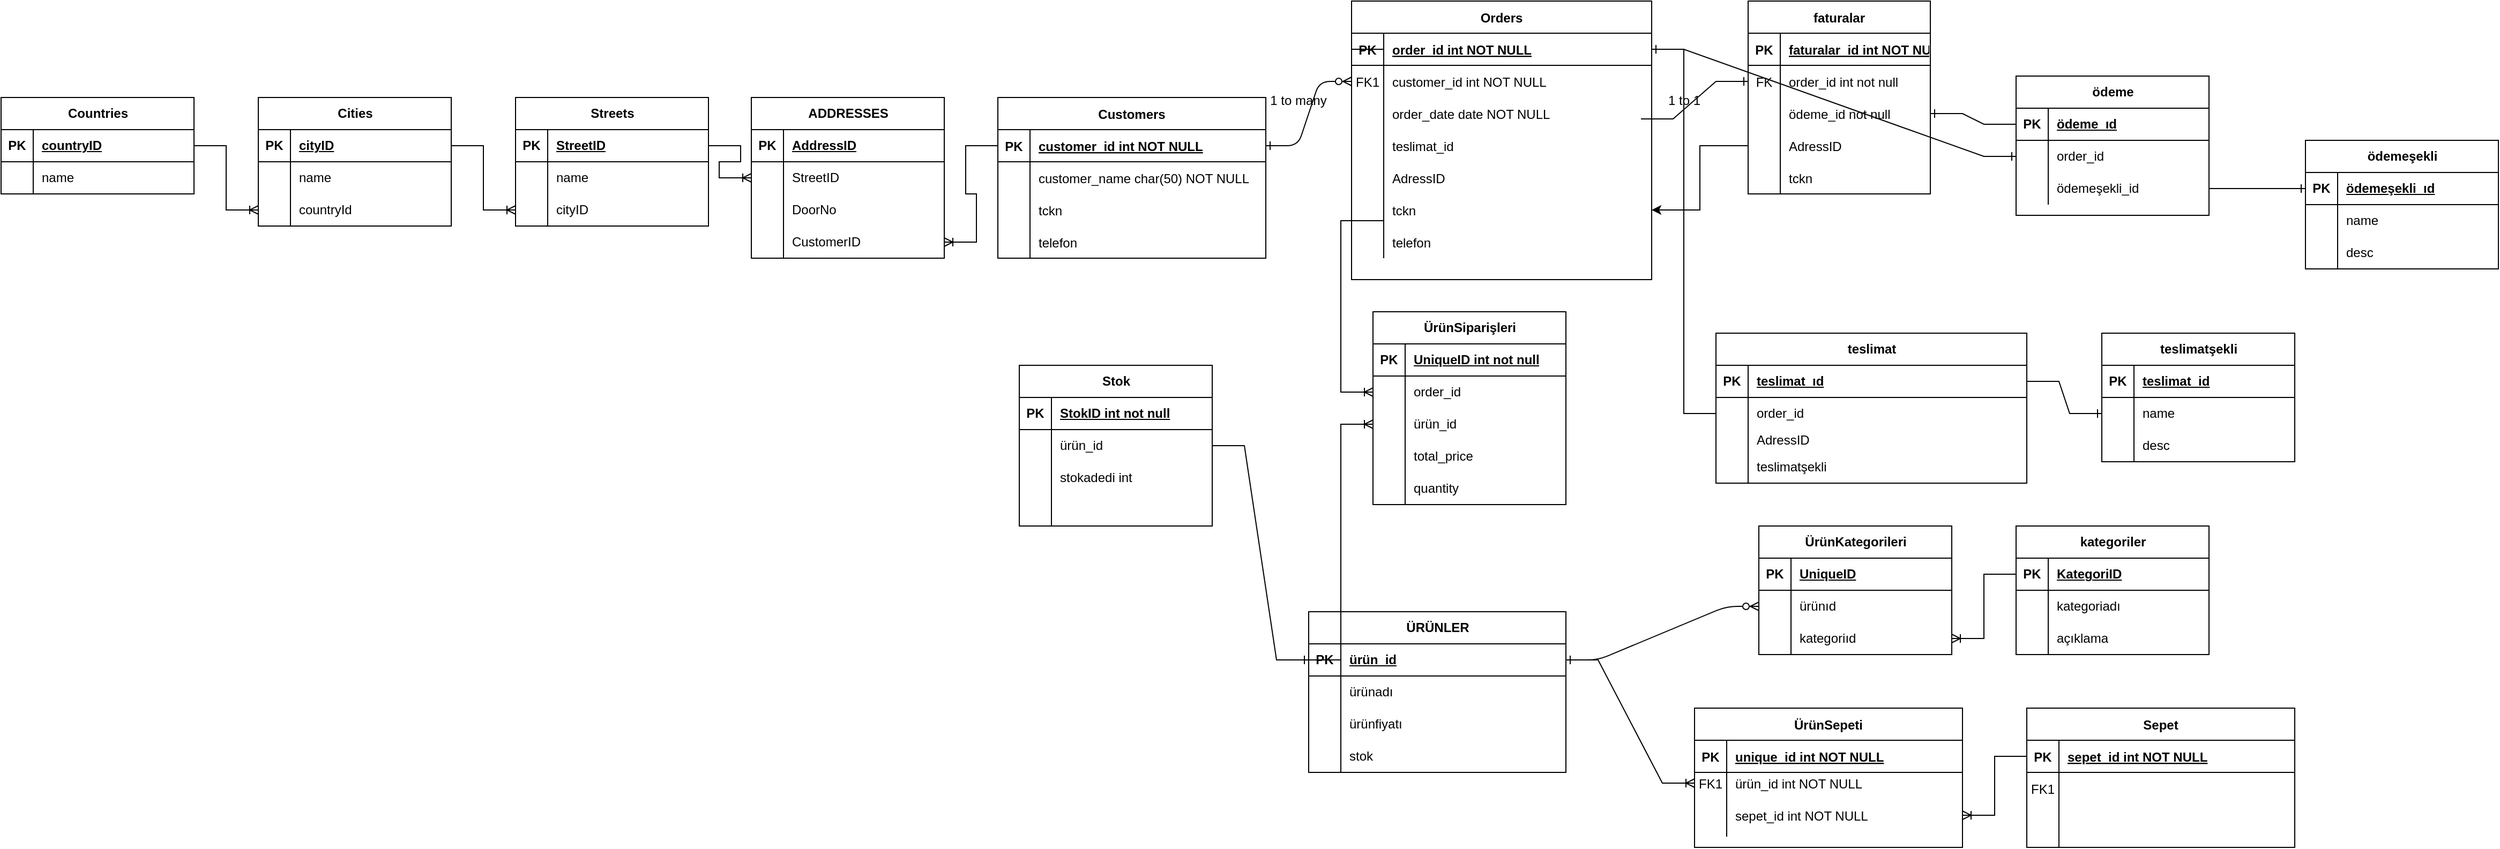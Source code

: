 <mxfile version="22.0.8" type="device">
  <diagram id="R2lEEEUBdFMjLlhIrx00" name="Page-1">
    <mxGraphModel dx="3940" dy="876" grid="1" gridSize="10" guides="1" tooltips="1" connect="1" arrows="1" fold="1" page="1" pageScale="1" pageWidth="850" pageHeight="1100" math="0" shadow="0" extFonts="Permanent Marker^https://fonts.googleapis.com/css?family=Permanent+Marker">
      <root>
        <mxCell id="0" />
        <mxCell id="1" parent="0" />
        <mxCell id="C-vyLk0tnHw3VtMMgP7b-1" value="" style="edgeStyle=entityRelationEdgeStyle;endArrow=ERzeroToMany;startArrow=ERone;endFill=1;startFill=0;exitX=1;exitY=0.5;exitDx=0;exitDy=0;entryX=0;entryY=0.5;entryDx=0;entryDy=0;" parent="1" source="C-vyLk0tnHw3VtMMgP7b-24" edge="1" target="C-vyLk0tnHw3VtMMgP7b-6">
          <mxGeometry width="100" height="100" relative="1" as="geometry">
            <mxPoint x="280" y="120" as="sourcePoint" />
            <mxPoint x="350" y="120" as="targetPoint" />
            <Array as="points">
              <mxPoint x="290" y="190" />
            </Array>
          </mxGeometry>
        </mxCell>
        <mxCell id="C-vyLk0tnHw3VtMMgP7b-2" value="Orders" style="shape=table;startSize=30;container=1;collapsible=1;childLayout=tableLayout;fixedRows=1;rowLines=0;fontStyle=1;align=center;resizeLast=1;" parent="1" vertex="1">
          <mxGeometry x="350" y="10" width="280" height="260" as="geometry" />
        </mxCell>
        <mxCell id="C-vyLk0tnHw3VtMMgP7b-3" value="" style="shape=partialRectangle;collapsible=0;dropTarget=0;pointerEvents=0;fillColor=none;points=[[0,0.5],[1,0.5]];portConstraint=eastwest;top=0;left=0;right=0;bottom=1;" parent="C-vyLk0tnHw3VtMMgP7b-2" vertex="1">
          <mxGeometry y="30" width="280" height="30" as="geometry" />
        </mxCell>
        <mxCell id="C-vyLk0tnHw3VtMMgP7b-4" value="PK" style="shape=partialRectangle;overflow=hidden;connectable=0;fillColor=none;top=0;left=0;bottom=0;right=0;fontStyle=1;" parent="C-vyLk0tnHw3VtMMgP7b-3" vertex="1">
          <mxGeometry width="30" height="30" as="geometry">
            <mxRectangle width="30" height="30" as="alternateBounds" />
          </mxGeometry>
        </mxCell>
        <mxCell id="C-vyLk0tnHw3VtMMgP7b-5" value="order_id int NOT NULL " style="shape=partialRectangle;overflow=hidden;connectable=0;fillColor=none;top=0;left=0;bottom=0;right=0;align=left;spacingLeft=6;fontStyle=5;" parent="C-vyLk0tnHw3VtMMgP7b-3" vertex="1">
          <mxGeometry x="30" width="250" height="30" as="geometry">
            <mxRectangle width="250" height="30" as="alternateBounds" />
          </mxGeometry>
        </mxCell>
        <mxCell id="C-vyLk0tnHw3VtMMgP7b-6" value="" style="shape=partialRectangle;collapsible=0;dropTarget=0;pointerEvents=0;fillColor=none;points=[[0,0.5],[1,0.5]];portConstraint=eastwest;top=0;left=0;right=0;bottom=0;" parent="C-vyLk0tnHw3VtMMgP7b-2" vertex="1">
          <mxGeometry y="60" width="280" height="30" as="geometry" />
        </mxCell>
        <mxCell id="C-vyLk0tnHw3VtMMgP7b-7" value="FK1" style="shape=partialRectangle;overflow=hidden;connectable=0;fillColor=none;top=0;left=0;bottom=0;right=0;" parent="C-vyLk0tnHw3VtMMgP7b-6" vertex="1">
          <mxGeometry width="30" height="30" as="geometry">
            <mxRectangle width="30" height="30" as="alternateBounds" />
          </mxGeometry>
        </mxCell>
        <mxCell id="C-vyLk0tnHw3VtMMgP7b-8" value="customer_id int NOT NULL" style="shape=partialRectangle;overflow=hidden;connectable=0;fillColor=none;top=0;left=0;bottom=0;right=0;align=left;spacingLeft=6;" parent="C-vyLk0tnHw3VtMMgP7b-6" vertex="1">
          <mxGeometry x="30" width="250" height="30" as="geometry">
            <mxRectangle width="250" height="30" as="alternateBounds" />
          </mxGeometry>
        </mxCell>
        <mxCell id="C-vyLk0tnHw3VtMMgP7b-9" value="" style="shape=partialRectangle;collapsible=0;dropTarget=0;pointerEvents=0;fillColor=none;points=[[0,0.5],[1,0.5]];portConstraint=eastwest;top=0;left=0;right=0;bottom=0;" parent="C-vyLk0tnHw3VtMMgP7b-2" vertex="1">
          <mxGeometry y="90" width="280" height="30" as="geometry" />
        </mxCell>
        <mxCell id="C-vyLk0tnHw3VtMMgP7b-10" value="" style="shape=partialRectangle;overflow=hidden;connectable=0;fillColor=none;top=0;left=0;bottom=0;right=0;" parent="C-vyLk0tnHw3VtMMgP7b-9" vertex="1">
          <mxGeometry width="30" height="30" as="geometry">
            <mxRectangle width="30" height="30" as="alternateBounds" />
          </mxGeometry>
        </mxCell>
        <mxCell id="C-vyLk0tnHw3VtMMgP7b-11" value="order_date date NOT NULL" style="shape=partialRectangle;overflow=hidden;connectable=0;fillColor=none;top=0;left=0;bottom=0;right=0;align=left;spacingLeft=6;" parent="C-vyLk0tnHw3VtMMgP7b-9" vertex="1">
          <mxGeometry x="30" width="250" height="30" as="geometry">
            <mxRectangle width="250" height="30" as="alternateBounds" />
          </mxGeometry>
        </mxCell>
        <mxCell id="Q24jqHjXOaqzMlK09HJ--14" style="shape=partialRectangle;collapsible=0;dropTarget=0;pointerEvents=0;fillColor=none;points=[[0,0.5],[1,0.5]];portConstraint=eastwest;top=0;left=0;right=0;bottom=0;" parent="C-vyLk0tnHw3VtMMgP7b-2" vertex="1">
          <mxGeometry y="120" width="280" height="30" as="geometry" />
        </mxCell>
        <mxCell id="Q24jqHjXOaqzMlK09HJ--15" style="shape=partialRectangle;overflow=hidden;connectable=0;fillColor=none;top=0;left=0;bottom=0;right=0;" parent="Q24jqHjXOaqzMlK09HJ--14" vertex="1">
          <mxGeometry width="30" height="30" as="geometry">
            <mxRectangle width="30" height="30" as="alternateBounds" />
          </mxGeometry>
        </mxCell>
        <mxCell id="Q24jqHjXOaqzMlK09HJ--16" value="teslimat_id" style="shape=partialRectangle;overflow=hidden;connectable=0;fillColor=none;top=0;left=0;bottom=0;right=0;align=left;spacingLeft=6;" parent="Q24jqHjXOaqzMlK09HJ--14" vertex="1">
          <mxGeometry x="30" width="250" height="30" as="geometry">
            <mxRectangle width="250" height="30" as="alternateBounds" />
          </mxGeometry>
        </mxCell>
        <mxCell id="Q24jqHjXOaqzMlK09HJ--18" style="shape=partialRectangle;collapsible=0;dropTarget=0;pointerEvents=0;fillColor=none;points=[[0,0.5],[1,0.5]];portConstraint=eastwest;top=0;left=0;right=0;bottom=0;" parent="C-vyLk0tnHw3VtMMgP7b-2" vertex="1">
          <mxGeometry y="150" width="280" height="30" as="geometry" />
        </mxCell>
        <mxCell id="Q24jqHjXOaqzMlK09HJ--19" style="shape=partialRectangle;overflow=hidden;connectable=0;fillColor=none;top=0;left=0;bottom=0;right=0;" parent="Q24jqHjXOaqzMlK09HJ--18" vertex="1">
          <mxGeometry width="30" height="30" as="geometry">
            <mxRectangle width="30" height="30" as="alternateBounds" />
          </mxGeometry>
        </mxCell>
        <mxCell id="Q24jqHjXOaqzMlK09HJ--20" value="AdressID " style="shape=partialRectangle;overflow=hidden;connectable=0;fillColor=none;top=0;left=0;bottom=0;right=0;align=left;spacingLeft=6;" parent="Q24jqHjXOaqzMlK09HJ--18" vertex="1">
          <mxGeometry x="30" width="250" height="30" as="geometry">
            <mxRectangle width="250" height="30" as="alternateBounds" />
          </mxGeometry>
        </mxCell>
        <mxCell id="Q24jqHjXOaqzMlK09HJ--21" style="shape=partialRectangle;collapsible=0;dropTarget=0;pointerEvents=0;fillColor=none;points=[[0,0.5],[1,0.5]];portConstraint=eastwest;top=0;left=0;right=0;bottom=0;" parent="C-vyLk0tnHw3VtMMgP7b-2" vertex="1">
          <mxGeometry y="180" width="280" height="30" as="geometry" />
        </mxCell>
        <mxCell id="Q24jqHjXOaqzMlK09HJ--22" style="shape=partialRectangle;overflow=hidden;connectable=0;fillColor=none;top=0;left=0;bottom=0;right=0;" parent="Q24jqHjXOaqzMlK09HJ--21" vertex="1">
          <mxGeometry width="30" height="30" as="geometry">
            <mxRectangle width="30" height="30" as="alternateBounds" />
          </mxGeometry>
        </mxCell>
        <mxCell id="Q24jqHjXOaqzMlK09HJ--23" value="tckn" style="shape=partialRectangle;overflow=hidden;connectable=0;fillColor=none;top=0;left=0;bottom=0;right=0;align=left;spacingLeft=6;" parent="Q24jqHjXOaqzMlK09HJ--21" vertex="1">
          <mxGeometry x="30" width="250" height="30" as="geometry">
            <mxRectangle width="250" height="30" as="alternateBounds" />
          </mxGeometry>
        </mxCell>
        <mxCell id="UhJFfvM_Q1Q5SDVgp9RQ-1" style="shape=partialRectangle;collapsible=0;dropTarget=0;pointerEvents=0;fillColor=none;points=[[0,0.5],[1,0.5]];portConstraint=eastwest;top=0;left=0;right=0;bottom=0;" vertex="1" parent="C-vyLk0tnHw3VtMMgP7b-2">
          <mxGeometry y="210" width="280" height="30" as="geometry" />
        </mxCell>
        <mxCell id="UhJFfvM_Q1Q5SDVgp9RQ-2" style="shape=partialRectangle;overflow=hidden;connectable=0;fillColor=none;top=0;left=0;bottom=0;right=0;" vertex="1" parent="UhJFfvM_Q1Q5SDVgp9RQ-1">
          <mxGeometry width="30" height="30" as="geometry">
            <mxRectangle width="30" height="30" as="alternateBounds" />
          </mxGeometry>
        </mxCell>
        <mxCell id="UhJFfvM_Q1Q5SDVgp9RQ-3" value="telefon " style="shape=partialRectangle;overflow=hidden;connectable=0;fillColor=none;top=0;left=0;bottom=0;right=0;align=left;spacingLeft=6;" vertex="1" parent="UhJFfvM_Q1Q5SDVgp9RQ-1">
          <mxGeometry x="30" width="250" height="30" as="geometry">
            <mxRectangle width="250" height="30" as="alternateBounds" />
          </mxGeometry>
        </mxCell>
        <mxCell id="C-vyLk0tnHw3VtMMgP7b-23" value="Customers" style="shape=table;startSize=30;container=1;collapsible=1;childLayout=tableLayout;fixedRows=1;rowLines=0;fontStyle=1;align=center;resizeLast=1;" parent="1" vertex="1">
          <mxGeometry x="20" y="100" width="250" height="150" as="geometry" />
        </mxCell>
        <mxCell id="C-vyLk0tnHw3VtMMgP7b-24" value="" style="shape=partialRectangle;collapsible=0;dropTarget=0;pointerEvents=0;fillColor=none;points=[[0,0.5],[1,0.5]];portConstraint=eastwest;top=0;left=0;right=0;bottom=1;" parent="C-vyLk0tnHw3VtMMgP7b-23" vertex="1">
          <mxGeometry y="30" width="250" height="30" as="geometry" />
        </mxCell>
        <mxCell id="C-vyLk0tnHw3VtMMgP7b-25" value="PK" style="shape=partialRectangle;overflow=hidden;connectable=0;fillColor=none;top=0;left=0;bottom=0;right=0;fontStyle=1;" parent="C-vyLk0tnHw3VtMMgP7b-24" vertex="1">
          <mxGeometry width="30" height="30" as="geometry">
            <mxRectangle width="30" height="30" as="alternateBounds" />
          </mxGeometry>
        </mxCell>
        <mxCell id="C-vyLk0tnHw3VtMMgP7b-26" value="customer_id int NOT NULL " style="shape=partialRectangle;overflow=hidden;connectable=0;fillColor=none;top=0;left=0;bottom=0;right=0;align=left;spacingLeft=6;fontStyle=5;" parent="C-vyLk0tnHw3VtMMgP7b-24" vertex="1">
          <mxGeometry x="30" width="220" height="30" as="geometry">
            <mxRectangle width="220" height="30" as="alternateBounds" />
          </mxGeometry>
        </mxCell>
        <mxCell id="C-vyLk0tnHw3VtMMgP7b-27" value="" style="shape=partialRectangle;collapsible=0;dropTarget=0;pointerEvents=0;fillColor=none;points=[[0,0.5],[1,0.5]];portConstraint=eastwest;top=0;left=0;right=0;bottom=0;" parent="C-vyLk0tnHw3VtMMgP7b-23" vertex="1">
          <mxGeometry y="60" width="250" height="30" as="geometry" />
        </mxCell>
        <mxCell id="C-vyLk0tnHw3VtMMgP7b-28" value="" style="shape=partialRectangle;overflow=hidden;connectable=0;fillColor=none;top=0;left=0;bottom=0;right=0;" parent="C-vyLk0tnHw3VtMMgP7b-27" vertex="1">
          <mxGeometry width="30" height="30" as="geometry">
            <mxRectangle width="30" height="30" as="alternateBounds" />
          </mxGeometry>
        </mxCell>
        <mxCell id="C-vyLk0tnHw3VtMMgP7b-29" value="customer_name char(50) NOT NULL" style="shape=partialRectangle;overflow=hidden;connectable=0;fillColor=none;top=0;left=0;bottom=0;right=0;align=left;spacingLeft=6;" parent="C-vyLk0tnHw3VtMMgP7b-27" vertex="1">
          <mxGeometry x="30" width="220" height="30" as="geometry">
            <mxRectangle width="220" height="30" as="alternateBounds" />
          </mxGeometry>
        </mxCell>
        <mxCell id="Q24jqHjXOaqzMlK09HJ--1" style="shape=partialRectangle;collapsible=0;dropTarget=0;pointerEvents=0;fillColor=none;points=[[0,0.5],[1,0.5]];portConstraint=eastwest;top=0;left=0;right=0;bottom=0;" parent="C-vyLk0tnHw3VtMMgP7b-23" vertex="1">
          <mxGeometry y="90" width="250" height="30" as="geometry" />
        </mxCell>
        <mxCell id="Q24jqHjXOaqzMlK09HJ--2" style="shape=partialRectangle;overflow=hidden;connectable=0;fillColor=none;top=0;left=0;bottom=0;right=0;" parent="Q24jqHjXOaqzMlK09HJ--1" vertex="1">
          <mxGeometry width="30" height="30" as="geometry">
            <mxRectangle width="30" height="30" as="alternateBounds" />
          </mxGeometry>
        </mxCell>
        <mxCell id="Q24jqHjXOaqzMlK09HJ--3" value="tckn" style="shape=partialRectangle;overflow=hidden;connectable=0;fillColor=none;top=0;left=0;bottom=0;right=0;align=left;spacingLeft=6;" parent="Q24jqHjXOaqzMlK09HJ--1" vertex="1">
          <mxGeometry x="30" width="220" height="30" as="geometry">
            <mxRectangle width="220" height="30" as="alternateBounds" />
          </mxGeometry>
        </mxCell>
        <mxCell id="Q24jqHjXOaqzMlK09HJ--8" style="shape=partialRectangle;collapsible=0;dropTarget=0;pointerEvents=0;fillColor=none;points=[[0,0.5],[1,0.5]];portConstraint=eastwest;top=0;left=0;right=0;bottom=0;" parent="C-vyLk0tnHw3VtMMgP7b-23" vertex="1">
          <mxGeometry y="120" width="250" height="30" as="geometry" />
        </mxCell>
        <mxCell id="Q24jqHjXOaqzMlK09HJ--9" style="shape=partialRectangle;overflow=hidden;connectable=0;fillColor=none;top=0;left=0;bottom=0;right=0;" parent="Q24jqHjXOaqzMlK09HJ--8" vertex="1">
          <mxGeometry width="30" height="30" as="geometry">
            <mxRectangle width="30" height="30" as="alternateBounds" />
          </mxGeometry>
        </mxCell>
        <mxCell id="Q24jqHjXOaqzMlK09HJ--10" value="telefon" style="shape=partialRectangle;overflow=hidden;connectable=0;fillColor=none;top=0;left=0;bottom=0;right=0;align=left;spacingLeft=6;" parent="Q24jqHjXOaqzMlK09HJ--8" vertex="1">
          <mxGeometry x="30" width="220" height="30" as="geometry">
            <mxRectangle width="220" height="30" as="alternateBounds" />
          </mxGeometry>
        </mxCell>
        <mxCell id="Q24jqHjXOaqzMlK09HJ--24" value="faturalar" style="shape=table;startSize=30;container=1;collapsible=1;childLayout=tableLayout;fixedRows=1;rowLines=0;fontStyle=1;align=center;resizeLast=1;" parent="1" vertex="1">
          <mxGeometry x="720" y="10" width="170" height="180" as="geometry" />
        </mxCell>
        <mxCell id="Q24jqHjXOaqzMlK09HJ--25" value="" style="shape=partialRectangle;collapsible=0;dropTarget=0;pointerEvents=0;fillColor=none;points=[[0,0.5],[1,0.5]];portConstraint=eastwest;top=0;left=0;right=0;bottom=1;" parent="Q24jqHjXOaqzMlK09HJ--24" vertex="1">
          <mxGeometry y="30" width="170" height="30" as="geometry" />
        </mxCell>
        <mxCell id="Q24jqHjXOaqzMlK09HJ--26" value="PK" style="shape=partialRectangle;overflow=hidden;connectable=0;fillColor=none;top=0;left=0;bottom=0;right=0;fontStyle=1;" parent="Q24jqHjXOaqzMlK09HJ--25" vertex="1">
          <mxGeometry width="30" height="30" as="geometry">
            <mxRectangle width="30" height="30" as="alternateBounds" />
          </mxGeometry>
        </mxCell>
        <mxCell id="Q24jqHjXOaqzMlK09HJ--27" value="faturalar_id int NOT NULL " style="shape=partialRectangle;overflow=hidden;connectable=0;fillColor=none;top=0;left=0;bottom=0;right=0;align=left;spacingLeft=6;fontStyle=5;" parent="Q24jqHjXOaqzMlK09HJ--25" vertex="1">
          <mxGeometry x="30" width="140" height="30" as="geometry">
            <mxRectangle width="140" height="30" as="alternateBounds" />
          </mxGeometry>
        </mxCell>
        <mxCell id="Q24jqHjXOaqzMlK09HJ--28" value="" style="shape=partialRectangle;collapsible=0;dropTarget=0;pointerEvents=0;fillColor=none;points=[[0,0.5],[1,0.5]];portConstraint=eastwest;top=0;left=0;right=0;bottom=0;" parent="Q24jqHjXOaqzMlK09HJ--24" vertex="1">
          <mxGeometry y="60" width="170" height="30" as="geometry" />
        </mxCell>
        <mxCell id="Q24jqHjXOaqzMlK09HJ--29" value="FK" style="shape=partialRectangle;overflow=hidden;connectable=0;fillColor=none;top=0;left=0;bottom=0;right=0;" parent="Q24jqHjXOaqzMlK09HJ--28" vertex="1">
          <mxGeometry width="30" height="30" as="geometry">
            <mxRectangle width="30" height="30" as="alternateBounds" />
          </mxGeometry>
        </mxCell>
        <mxCell id="Q24jqHjXOaqzMlK09HJ--30" value="order_id int not null " style="shape=partialRectangle;overflow=hidden;connectable=0;fillColor=none;top=0;left=0;bottom=0;right=0;align=left;spacingLeft=6;" parent="Q24jqHjXOaqzMlK09HJ--28" vertex="1">
          <mxGeometry x="30" width="140" height="30" as="geometry">
            <mxRectangle width="140" height="30" as="alternateBounds" />
          </mxGeometry>
        </mxCell>
        <mxCell id="Q24jqHjXOaqzMlK09HJ--31" style="shape=partialRectangle;collapsible=0;dropTarget=0;pointerEvents=0;fillColor=none;points=[[0,0.5],[1,0.5]];portConstraint=eastwest;top=0;left=0;right=0;bottom=0;" parent="Q24jqHjXOaqzMlK09HJ--24" vertex="1">
          <mxGeometry y="90" width="170" height="30" as="geometry" />
        </mxCell>
        <mxCell id="Q24jqHjXOaqzMlK09HJ--32" style="shape=partialRectangle;overflow=hidden;connectable=0;fillColor=none;top=0;left=0;bottom=0;right=0;" parent="Q24jqHjXOaqzMlK09HJ--31" vertex="1">
          <mxGeometry width="30" height="30" as="geometry">
            <mxRectangle width="30" height="30" as="alternateBounds" />
          </mxGeometry>
        </mxCell>
        <mxCell id="Q24jqHjXOaqzMlK09HJ--33" value="ödeme_id not null" style="shape=partialRectangle;overflow=hidden;connectable=0;fillColor=none;top=0;left=0;bottom=0;right=0;align=left;spacingLeft=6;" parent="Q24jqHjXOaqzMlK09HJ--31" vertex="1">
          <mxGeometry x="30" width="140" height="30" as="geometry">
            <mxRectangle width="140" height="30" as="alternateBounds" />
          </mxGeometry>
        </mxCell>
        <mxCell id="Q24jqHjXOaqzMlK09HJ--34" style="shape=partialRectangle;collapsible=0;dropTarget=0;pointerEvents=0;fillColor=none;points=[[0,0.5],[1,0.5]];portConstraint=eastwest;top=0;left=0;right=0;bottom=0;" parent="Q24jqHjXOaqzMlK09HJ--24" vertex="1">
          <mxGeometry y="120" width="170" height="30" as="geometry" />
        </mxCell>
        <mxCell id="Q24jqHjXOaqzMlK09HJ--35" style="shape=partialRectangle;overflow=hidden;connectable=0;fillColor=none;top=0;left=0;bottom=0;right=0;" parent="Q24jqHjXOaqzMlK09HJ--34" vertex="1">
          <mxGeometry width="30" height="30" as="geometry">
            <mxRectangle width="30" height="30" as="alternateBounds" />
          </mxGeometry>
        </mxCell>
        <mxCell id="Q24jqHjXOaqzMlK09HJ--36" value="AdressID" style="shape=partialRectangle;overflow=hidden;connectable=0;fillColor=none;top=0;left=0;bottom=0;right=0;align=left;spacingLeft=6;" parent="Q24jqHjXOaqzMlK09HJ--34" vertex="1">
          <mxGeometry x="30" width="140" height="30" as="geometry">
            <mxRectangle width="140" height="30" as="alternateBounds" />
          </mxGeometry>
        </mxCell>
        <mxCell id="Q24jqHjXOaqzMlK09HJ--37" style="shape=partialRectangle;collapsible=0;dropTarget=0;pointerEvents=0;fillColor=none;points=[[0,0.5],[1,0.5]];portConstraint=eastwest;top=0;left=0;right=0;bottom=0;" parent="Q24jqHjXOaqzMlK09HJ--24" vertex="1">
          <mxGeometry y="150" width="170" height="30" as="geometry" />
        </mxCell>
        <mxCell id="Q24jqHjXOaqzMlK09HJ--38" style="shape=partialRectangle;overflow=hidden;connectable=0;fillColor=none;top=0;left=0;bottom=0;right=0;" parent="Q24jqHjXOaqzMlK09HJ--37" vertex="1">
          <mxGeometry width="30" height="30" as="geometry">
            <mxRectangle width="30" height="30" as="alternateBounds" />
          </mxGeometry>
        </mxCell>
        <mxCell id="Q24jqHjXOaqzMlK09HJ--39" value="tckn" style="shape=partialRectangle;overflow=hidden;connectable=0;fillColor=none;top=0;left=0;bottom=0;right=0;align=left;spacingLeft=6;" parent="Q24jqHjXOaqzMlK09HJ--37" vertex="1">
          <mxGeometry x="30" width="140" height="30" as="geometry">
            <mxRectangle width="140" height="30" as="alternateBounds" />
          </mxGeometry>
        </mxCell>
        <mxCell id="Q24jqHjXOaqzMlK09HJ--41" value="" style="edgeStyle=entityRelationEdgeStyle;fontSize=12;html=1;endArrow=ERone;endFill=1;rounded=0;entryX=0;entryY=0.5;entryDx=0;entryDy=0;" parent="1" target="Q24jqHjXOaqzMlK09HJ--28" edge="1">
          <mxGeometry width="100" height="100" relative="1" as="geometry">
            <mxPoint x="620" y="120" as="sourcePoint" />
            <mxPoint x="720" y="20" as="targetPoint" />
            <Array as="points">
              <mxPoint x="790" y="40" />
            </Array>
          </mxGeometry>
        </mxCell>
        <mxCell id="Q24jqHjXOaqzMlK09HJ--43" value="1 to 1&lt;br&gt;" style="text;html=1;align=center;verticalAlign=middle;resizable=0;points=[];autosize=1;strokeColor=none;fillColor=none;" parent="1" vertex="1">
          <mxGeometry x="635" y="88" width="50" height="30" as="geometry" />
        </mxCell>
        <mxCell id="Q24jqHjXOaqzMlK09HJ--44" value="1 to many&lt;br&gt;" style="text;html=1;align=center;verticalAlign=middle;resizable=0;points=[];autosize=1;strokeColor=none;fillColor=none;" parent="1" vertex="1">
          <mxGeometry x="260" y="88" width="80" height="30" as="geometry" />
        </mxCell>
        <mxCell id="Q24jqHjXOaqzMlK09HJ--45" value="ÜRÜNLER" style="shape=table;startSize=30;container=1;collapsible=1;childLayout=tableLayout;fixedRows=1;rowLines=0;fontStyle=1;align=center;resizeLast=1;html=1;" parent="1" vertex="1">
          <mxGeometry x="310" y="580" width="240" height="150" as="geometry" />
        </mxCell>
        <mxCell id="Q24jqHjXOaqzMlK09HJ--46" value="" style="shape=tableRow;horizontal=0;startSize=0;swimlaneHead=0;swimlaneBody=0;fillColor=none;collapsible=0;dropTarget=0;points=[[0,0.5],[1,0.5]];portConstraint=eastwest;top=0;left=0;right=0;bottom=1;" parent="Q24jqHjXOaqzMlK09HJ--45" vertex="1">
          <mxGeometry y="30" width="240" height="30" as="geometry" />
        </mxCell>
        <mxCell id="Q24jqHjXOaqzMlK09HJ--47" value="PK" style="shape=partialRectangle;connectable=0;fillColor=none;top=0;left=0;bottom=0;right=0;fontStyle=1;overflow=hidden;whiteSpace=wrap;html=1;" parent="Q24jqHjXOaqzMlK09HJ--46" vertex="1">
          <mxGeometry width="30" height="30" as="geometry">
            <mxRectangle width="30" height="30" as="alternateBounds" />
          </mxGeometry>
        </mxCell>
        <mxCell id="Q24jqHjXOaqzMlK09HJ--48" value="ürün_id" style="shape=partialRectangle;connectable=0;fillColor=none;top=0;left=0;bottom=0;right=0;align=left;spacingLeft=6;fontStyle=5;overflow=hidden;whiteSpace=wrap;html=1;" parent="Q24jqHjXOaqzMlK09HJ--46" vertex="1">
          <mxGeometry x="30" width="210" height="30" as="geometry">
            <mxRectangle width="210" height="30" as="alternateBounds" />
          </mxGeometry>
        </mxCell>
        <mxCell id="Q24jqHjXOaqzMlK09HJ--49" value="" style="shape=tableRow;horizontal=0;startSize=0;swimlaneHead=0;swimlaneBody=0;fillColor=none;collapsible=0;dropTarget=0;points=[[0,0.5],[1,0.5]];portConstraint=eastwest;top=0;left=0;right=0;bottom=0;" parent="Q24jqHjXOaqzMlK09HJ--45" vertex="1">
          <mxGeometry y="60" width="240" height="30" as="geometry" />
        </mxCell>
        <mxCell id="Q24jqHjXOaqzMlK09HJ--50" value="" style="shape=partialRectangle;connectable=0;fillColor=none;top=0;left=0;bottom=0;right=0;editable=1;overflow=hidden;whiteSpace=wrap;html=1;" parent="Q24jqHjXOaqzMlK09HJ--49" vertex="1">
          <mxGeometry width="30" height="30" as="geometry">
            <mxRectangle width="30" height="30" as="alternateBounds" />
          </mxGeometry>
        </mxCell>
        <mxCell id="Q24jqHjXOaqzMlK09HJ--51" value="ürünadı" style="shape=partialRectangle;connectable=0;fillColor=none;top=0;left=0;bottom=0;right=0;align=left;spacingLeft=6;overflow=hidden;whiteSpace=wrap;html=1;" parent="Q24jqHjXOaqzMlK09HJ--49" vertex="1">
          <mxGeometry x="30" width="210" height="30" as="geometry">
            <mxRectangle width="210" height="30" as="alternateBounds" />
          </mxGeometry>
        </mxCell>
        <mxCell id="Q24jqHjXOaqzMlK09HJ--52" value="" style="shape=tableRow;horizontal=0;startSize=0;swimlaneHead=0;swimlaneBody=0;fillColor=none;collapsible=0;dropTarget=0;points=[[0,0.5],[1,0.5]];portConstraint=eastwest;top=0;left=0;right=0;bottom=0;" parent="Q24jqHjXOaqzMlK09HJ--45" vertex="1">
          <mxGeometry y="90" width="240" height="30" as="geometry" />
        </mxCell>
        <mxCell id="Q24jqHjXOaqzMlK09HJ--53" value="" style="shape=partialRectangle;connectable=0;fillColor=none;top=0;left=0;bottom=0;right=0;editable=1;overflow=hidden;whiteSpace=wrap;html=1;" parent="Q24jqHjXOaqzMlK09HJ--52" vertex="1">
          <mxGeometry width="30" height="30" as="geometry">
            <mxRectangle width="30" height="30" as="alternateBounds" />
          </mxGeometry>
        </mxCell>
        <mxCell id="Q24jqHjXOaqzMlK09HJ--54" value="ürünfiyatı" style="shape=partialRectangle;connectable=0;fillColor=none;top=0;left=0;bottom=0;right=0;align=left;spacingLeft=6;overflow=hidden;whiteSpace=wrap;html=1;" parent="Q24jqHjXOaqzMlK09HJ--52" vertex="1">
          <mxGeometry x="30" width="210" height="30" as="geometry">
            <mxRectangle width="210" height="30" as="alternateBounds" />
          </mxGeometry>
        </mxCell>
        <mxCell id="Q24jqHjXOaqzMlK09HJ--55" value="" style="shape=tableRow;horizontal=0;startSize=0;swimlaneHead=0;swimlaneBody=0;fillColor=none;collapsible=0;dropTarget=0;points=[[0,0.5],[1,0.5]];portConstraint=eastwest;top=0;left=0;right=0;bottom=0;" parent="Q24jqHjXOaqzMlK09HJ--45" vertex="1">
          <mxGeometry y="120" width="240" height="30" as="geometry" />
        </mxCell>
        <mxCell id="Q24jqHjXOaqzMlK09HJ--56" value="" style="shape=partialRectangle;connectable=0;fillColor=none;top=0;left=0;bottom=0;right=0;editable=1;overflow=hidden;whiteSpace=wrap;html=1;" parent="Q24jqHjXOaqzMlK09HJ--55" vertex="1">
          <mxGeometry width="30" height="30" as="geometry">
            <mxRectangle width="30" height="30" as="alternateBounds" />
          </mxGeometry>
        </mxCell>
        <mxCell id="Q24jqHjXOaqzMlK09HJ--57" value="stok" style="shape=partialRectangle;connectable=0;fillColor=none;top=0;left=0;bottom=0;right=0;align=left;spacingLeft=6;overflow=hidden;whiteSpace=wrap;html=1;" parent="Q24jqHjXOaqzMlK09HJ--55" vertex="1">
          <mxGeometry x="30" width="210" height="30" as="geometry">
            <mxRectangle width="210" height="30" as="alternateBounds" />
          </mxGeometry>
        </mxCell>
        <mxCell id="Q24jqHjXOaqzMlK09HJ--58" value="ÜrünKategorileri" style="shape=table;startSize=30;container=1;collapsible=1;childLayout=tableLayout;fixedRows=1;rowLines=0;fontStyle=1;align=center;resizeLast=1;html=1;" parent="1" vertex="1">
          <mxGeometry x="730" y="500" width="180" height="120" as="geometry" />
        </mxCell>
        <mxCell id="Q24jqHjXOaqzMlK09HJ--59" value="" style="shape=tableRow;horizontal=0;startSize=0;swimlaneHead=0;swimlaneBody=0;fillColor=none;collapsible=0;dropTarget=0;points=[[0,0.5],[1,0.5]];portConstraint=eastwest;top=0;left=0;right=0;bottom=1;" parent="Q24jqHjXOaqzMlK09HJ--58" vertex="1">
          <mxGeometry y="30" width="180" height="30" as="geometry" />
        </mxCell>
        <mxCell id="Q24jqHjXOaqzMlK09HJ--60" value="PK" style="shape=partialRectangle;connectable=0;fillColor=none;top=0;left=0;bottom=0;right=0;fontStyle=1;overflow=hidden;whiteSpace=wrap;html=1;" parent="Q24jqHjXOaqzMlK09HJ--59" vertex="1">
          <mxGeometry width="30" height="30" as="geometry">
            <mxRectangle width="30" height="30" as="alternateBounds" />
          </mxGeometry>
        </mxCell>
        <mxCell id="Q24jqHjXOaqzMlK09HJ--61" value="UniqueID" style="shape=partialRectangle;connectable=0;fillColor=none;top=0;left=0;bottom=0;right=0;align=left;spacingLeft=6;fontStyle=5;overflow=hidden;whiteSpace=wrap;html=1;" parent="Q24jqHjXOaqzMlK09HJ--59" vertex="1">
          <mxGeometry x="30" width="150" height="30" as="geometry">
            <mxRectangle width="150" height="30" as="alternateBounds" />
          </mxGeometry>
        </mxCell>
        <mxCell id="Q24jqHjXOaqzMlK09HJ--62" value="" style="shape=tableRow;horizontal=0;startSize=0;swimlaneHead=0;swimlaneBody=0;fillColor=none;collapsible=0;dropTarget=0;points=[[0,0.5],[1,0.5]];portConstraint=eastwest;top=0;left=0;right=0;bottom=0;" parent="Q24jqHjXOaqzMlK09HJ--58" vertex="1">
          <mxGeometry y="60" width="180" height="30" as="geometry" />
        </mxCell>
        <mxCell id="Q24jqHjXOaqzMlK09HJ--63" value="" style="shape=partialRectangle;connectable=0;fillColor=none;top=0;left=0;bottom=0;right=0;editable=1;overflow=hidden;whiteSpace=wrap;html=1;" parent="Q24jqHjXOaqzMlK09HJ--62" vertex="1">
          <mxGeometry width="30" height="30" as="geometry">
            <mxRectangle width="30" height="30" as="alternateBounds" />
          </mxGeometry>
        </mxCell>
        <mxCell id="Q24jqHjXOaqzMlK09HJ--64" value="ürünıd" style="shape=partialRectangle;connectable=0;fillColor=none;top=0;left=0;bottom=0;right=0;align=left;spacingLeft=6;overflow=hidden;whiteSpace=wrap;html=1;" parent="Q24jqHjXOaqzMlK09HJ--62" vertex="1">
          <mxGeometry x="30" width="150" height="30" as="geometry">
            <mxRectangle width="150" height="30" as="alternateBounds" />
          </mxGeometry>
        </mxCell>
        <mxCell id="Q24jqHjXOaqzMlK09HJ--65" value="" style="shape=tableRow;horizontal=0;startSize=0;swimlaneHead=0;swimlaneBody=0;fillColor=none;collapsible=0;dropTarget=0;points=[[0,0.5],[1,0.5]];portConstraint=eastwest;top=0;left=0;right=0;bottom=0;" parent="Q24jqHjXOaqzMlK09HJ--58" vertex="1">
          <mxGeometry y="90" width="180" height="30" as="geometry" />
        </mxCell>
        <mxCell id="Q24jqHjXOaqzMlK09HJ--66" value="" style="shape=partialRectangle;connectable=0;fillColor=none;top=0;left=0;bottom=0;right=0;editable=1;overflow=hidden;whiteSpace=wrap;html=1;" parent="Q24jqHjXOaqzMlK09HJ--65" vertex="1">
          <mxGeometry width="30" height="30" as="geometry">
            <mxRectangle width="30" height="30" as="alternateBounds" />
          </mxGeometry>
        </mxCell>
        <mxCell id="Q24jqHjXOaqzMlK09HJ--67" value="kategoriıd" style="shape=partialRectangle;connectable=0;fillColor=none;top=0;left=0;bottom=0;right=0;align=left;spacingLeft=6;overflow=hidden;whiteSpace=wrap;html=1;" parent="Q24jqHjXOaqzMlK09HJ--65" vertex="1">
          <mxGeometry x="30" width="150" height="30" as="geometry">
            <mxRectangle width="150" height="30" as="alternateBounds" />
          </mxGeometry>
        </mxCell>
        <mxCell id="Q24jqHjXOaqzMlK09HJ--73" value="kategoriler" style="shape=table;startSize=30;container=1;collapsible=1;childLayout=tableLayout;fixedRows=1;rowLines=0;fontStyle=1;align=center;resizeLast=1;html=1;" parent="1" vertex="1">
          <mxGeometry x="970" y="500" width="180" height="120" as="geometry" />
        </mxCell>
        <mxCell id="Q24jqHjXOaqzMlK09HJ--74" value="" style="shape=tableRow;horizontal=0;startSize=0;swimlaneHead=0;swimlaneBody=0;fillColor=none;collapsible=0;dropTarget=0;points=[[0,0.5],[1,0.5]];portConstraint=eastwest;top=0;left=0;right=0;bottom=1;" parent="Q24jqHjXOaqzMlK09HJ--73" vertex="1">
          <mxGeometry y="30" width="180" height="30" as="geometry" />
        </mxCell>
        <mxCell id="Q24jqHjXOaqzMlK09HJ--75" value="PK" style="shape=partialRectangle;connectable=0;fillColor=none;top=0;left=0;bottom=0;right=0;fontStyle=1;overflow=hidden;whiteSpace=wrap;html=1;" parent="Q24jqHjXOaqzMlK09HJ--74" vertex="1">
          <mxGeometry width="30" height="30" as="geometry">
            <mxRectangle width="30" height="30" as="alternateBounds" />
          </mxGeometry>
        </mxCell>
        <mxCell id="Q24jqHjXOaqzMlK09HJ--76" value="KategoriID" style="shape=partialRectangle;connectable=0;fillColor=none;top=0;left=0;bottom=0;right=0;align=left;spacingLeft=6;fontStyle=5;overflow=hidden;whiteSpace=wrap;html=1;" parent="Q24jqHjXOaqzMlK09HJ--74" vertex="1">
          <mxGeometry x="30" width="150" height="30" as="geometry">
            <mxRectangle width="150" height="30" as="alternateBounds" />
          </mxGeometry>
        </mxCell>
        <mxCell id="Q24jqHjXOaqzMlK09HJ--77" value="" style="shape=tableRow;horizontal=0;startSize=0;swimlaneHead=0;swimlaneBody=0;fillColor=none;collapsible=0;dropTarget=0;points=[[0,0.5],[1,0.5]];portConstraint=eastwest;top=0;left=0;right=0;bottom=0;" parent="Q24jqHjXOaqzMlK09HJ--73" vertex="1">
          <mxGeometry y="60" width="180" height="30" as="geometry" />
        </mxCell>
        <mxCell id="Q24jqHjXOaqzMlK09HJ--78" value="" style="shape=partialRectangle;connectable=0;fillColor=none;top=0;left=0;bottom=0;right=0;editable=1;overflow=hidden;whiteSpace=wrap;html=1;" parent="Q24jqHjXOaqzMlK09HJ--77" vertex="1">
          <mxGeometry width="30" height="30" as="geometry">
            <mxRectangle width="30" height="30" as="alternateBounds" />
          </mxGeometry>
        </mxCell>
        <mxCell id="Q24jqHjXOaqzMlK09HJ--79" value="kategoriadı" style="shape=partialRectangle;connectable=0;fillColor=none;top=0;left=0;bottom=0;right=0;align=left;spacingLeft=6;overflow=hidden;whiteSpace=wrap;html=1;" parent="Q24jqHjXOaqzMlK09HJ--77" vertex="1">
          <mxGeometry x="30" width="150" height="30" as="geometry">
            <mxRectangle width="150" height="30" as="alternateBounds" />
          </mxGeometry>
        </mxCell>
        <mxCell id="Q24jqHjXOaqzMlK09HJ--80" value="" style="shape=tableRow;horizontal=0;startSize=0;swimlaneHead=0;swimlaneBody=0;fillColor=none;collapsible=0;dropTarget=0;points=[[0,0.5],[1,0.5]];portConstraint=eastwest;top=0;left=0;right=0;bottom=0;" parent="Q24jqHjXOaqzMlK09HJ--73" vertex="1">
          <mxGeometry y="90" width="180" height="30" as="geometry" />
        </mxCell>
        <mxCell id="Q24jqHjXOaqzMlK09HJ--81" value="" style="shape=partialRectangle;connectable=0;fillColor=none;top=0;left=0;bottom=0;right=0;editable=1;overflow=hidden;whiteSpace=wrap;html=1;" parent="Q24jqHjXOaqzMlK09HJ--80" vertex="1">
          <mxGeometry width="30" height="30" as="geometry">
            <mxRectangle width="30" height="30" as="alternateBounds" />
          </mxGeometry>
        </mxCell>
        <mxCell id="Q24jqHjXOaqzMlK09HJ--82" value="açıklama" style="shape=partialRectangle;connectable=0;fillColor=none;top=0;left=0;bottom=0;right=0;align=left;spacingLeft=6;overflow=hidden;whiteSpace=wrap;html=1;" parent="Q24jqHjXOaqzMlK09HJ--80" vertex="1">
          <mxGeometry x="30" width="150" height="30" as="geometry">
            <mxRectangle width="150" height="30" as="alternateBounds" />
          </mxGeometry>
        </mxCell>
        <mxCell id="Q24jqHjXOaqzMlK09HJ--87" value="" style="edgeStyle=entityRelationEdgeStyle;fontSize=12;html=1;endArrow=ERoneToMany;rounded=0;entryX=1;entryY=0.5;entryDx=0;entryDy=0;exitX=0;exitY=0.5;exitDx=0;exitDy=0;" parent="1" source="Q24jqHjXOaqzMlK09HJ--74" target="Q24jqHjXOaqzMlK09HJ--65" edge="1">
          <mxGeometry width="100" height="100" relative="1" as="geometry">
            <mxPoint x="1360" y="490" as="sourcePoint" />
            <mxPoint x="1450" y="480" as="targetPoint" />
            <Array as="points">
              <mxPoint x="1410" y="470" />
            </Array>
          </mxGeometry>
        </mxCell>
        <mxCell id="Q24jqHjXOaqzMlK09HJ--88" value="ödeme&lt;br&gt;" style="shape=table;startSize=30;container=1;collapsible=1;childLayout=tableLayout;fixedRows=1;rowLines=0;fontStyle=1;align=center;resizeLast=1;html=1;" parent="1" vertex="1">
          <mxGeometry x="970" y="80" width="180" height="130" as="geometry" />
        </mxCell>
        <mxCell id="Q24jqHjXOaqzMlK09HJ--89" value="" style="shape=tableRow;horizontal=0;startSize=0;swimlaneHead=0;swimlaneBody=0;fillColor=none;collapsible=0;dropTarget=0;points=[[0,0.5],[1,0.5]];portConstraint=eastwest;top=0;left=0;right=0;bottom=1;" parent="Q24jqHjXOaqzMlK09HJ--88" vertex="1">
          <mxGeometry y="30" width="180" height="30" as="geometry" />
        </mxCell>
        <mxCell id="Q24jqHjXOaqzMlK09HJ--90" value="PK" style="shape=partialRectangle;connectable=0;fillColor=none;top=0;left=0;bottom=0;right=0;fontStyle=1;overflow=hidden;whiteSpace=wrap;html=1;" parent="Q24jqHjXOaqzMlK09HJ--89" vertex="1">
          <mxGeometry width="30" height="30" as="geometry">
            <mxRectangle width="30" height="30" as="alternateBounds" />
          </mxGeometry>
        </mxCell>
        <mxCell id="Q24jqHjXOaqzMlK09HJ--91" value="ödeme_ıd" style="shape=partialRectangle;connectable=0;fillColor=none;top=0;left=0;bottom=0;right=0;align=left;spacingLeft=6;fontStyle=5;overflow=hidden;whiteSpace=wrap;html=1;" parent="Q24jqHjXOaqzMlK09HJ--89" vertex="1">
          <mxGeometry x="30" width="150" height="30" as="geometry">
            <mxRectangle width="150" height="30" as="alternateBounds" />
          </mxGeometry>
        </mxCell>
        <mxCell id="Q24jqHjXOaqzMlK09HJ--92" value="" style="shape=tableRow;horizontal=0;startSize=0;swimlaneHead=0;swimlaneBody=0;fillColor=none;collapsible=0;dropTarget=0;points=[[0,0.5],[1,0.5]];portConstraint=eastwest;top=0;left=0;right=0;bottom=0;" parent="Q24jqHjXOaqzMlK09HJ--88" vertex="1">
          <mxGeometry y="60" width="180" height="30" as="geometry" />
        </mxCell>
        <mxCell id="Q24jqHjXOaqzMlK09HJ--93" value="" style="shape=partialRectangle;connectable=0;fillColor=none;top=0;left=0;bottom=0;right=0;editable=1;overflow=hidden;whiteSpace=wrap;html=1;" parent="Q24jqHjXOaqzMlK09HJ--92" vertex="1">
          <mxGeometry width="30" height="30" as="geometry">
            <mxRectangle width="30" height="30" as="alternateBounds" />
          </mxGeometry>
        </mxCell>
        <mxCell id="Q24jqHjXOaqzMlK09HJ--94" value="order_id" style="shape=partialRectangle;connectable=0;fillColor=none;top=0;left=0;bottom=0;right=0;align=left;spacingLeft=6;overflow=hidden;whiteSpace=wrap;html=1;" parent="Q24jqHjXOaqzMlK09HJ--92" vertex="1">
          <mxGeometry x="30" width="150" height="30" as="geometry">
            <mxRectangle width="150" height="30" as="alternateBounds" />
          </mxGeometry>
        </mxCell>
        <mxCell id="Q24jqHjXOaqzMlK09HJ--95" value="" style="shape=tableRow;horizontal=0;startSize=0;swimlaneHead=0;swimlaneBody=0;fillColor=none;collapsible=0;dropTarget=0;points=[[0,0.5],[1,0.5]];portConstraint=eastwest;top=0;left=0;right=0;bottom=0;" parent="Q24jqHjXOaqzMlK09HJ--88" vertex="1">
          <mxGeometry y="90" width="180" height="30" as="geometry" />
        </mxCell>
        <mxCell id="Q24jqHjXOaqzMlK09HJ--96" value="" style="shape=partialRectangle;connectable=0;fillColor=none;top=0;left=0;bottom=0;right=0;editable=1;overflow=hidden;whiteSpace=wrap;html=1;" parent="Q24jqHjXOaqzMlK09HJ--95" vertex="1">
          <mxGeometry width="30" height="30" as="geometry">
            <mxRectangle width="30" height="30" as="alternateBounds" />
          </mxGeometry>
        </mxCell>
        <mxCell id="Q24jqHjXOaqzMlK09HJ--97" value="ödemeşekli_id" style="shape=partialRectangle;connectable=0;fillColor=none;top=0;left=0;bottom=0;right=0;align=left;spacingLeft=6;overflow=hidden;whiteSpace=wrap;html=1;" parent="Q24jqHjXOaqzMlK09HJ--95" vertex="1">
          <mxGeometry x="30" width="150" height="30" as="geometry">
            <mxRectangle width="150" height="30" as="alternateBounds" />
          </mxGeometry>
        </mxCell>
        <mxCell id="Q24jqHjXOaqzMlK09HJ--102" value="ödemeşekli" style="shape=table;startSize=30;container=1;collapsible=1;childLayout=tableLayout;fixedRows=1;rowLines=0;fontStyle=1;align=center;resizeLast=1;html=1;" parent="1" vertex="1">
          <mxGeometry x="1240" y="140" width="180" height="120" as="geometry" />
        </mxCell>
        <mxCell id="Q24jqHjXOaqzMlK09HJ--103" value="" style="shape=tableRow;horizontal=0;startSize=0;swimlaneHead=0;swimlaneBody=0;fillColor=none;collapsible=0;dropTarget=0;points=[[0,0.5],[1,0.5]];portConstraint=eastwest;top=0;left=0;right=0;bottom=1;" parent="Q24jqHjXOaqzMlK09HJ--102" vertex="1">
          <mxGeometry y="30" width="180" height="30" as="geometry" />
        </mxCell>
        <mxCell id="Q24jqHjXOaqzMlK09HJ--104" value="PK" style="shape=partialRectangle;connectable=0;fillColor=none;top=0;left=0;bottom=0;right=0;fontStyle=1;overflow=hidden;whiteSpace=wrap;html=1;" parent="Q24jqHjXOaqzMlK09HJ--103" vertex="1">
          <mxGeometry width="30" height="30" as="geometry">
            <mxRectangle width="30" height="30" as="alternateBounds" />
          </mxGeometry>
        </mxCell>
        <mxCell id="Q24jqHjXOaqzMlK09HJ--105" value="ödemeşekli_ıd" style="shape=partialRectangle;connectable=0;fillColor=none;top=0;left=0;bottom=0;right=0;align=left;spacingLeft=6;fontStyle=5;overflow=hidden;whiteSpace=wrap;html=1;" parent="Q24jqHjXOaqzMlK09HJ--103" vertex="1">
          <mxGeometry x="30" width="150" height="30" as="geometry">
            <mxRectangle width="150" height="30" as="alternateBounds" />
          </mxGeometry>
        </mxCell>
        <mxCell id="Q24jqHjXOaqzMlK09HJ--106" value="" style="shape=tableRow;horizontal=0;startSize=0;swimlaneHead=0;swimlaneBody=0;fillColor=none;collapsible=0;dropTarget=0;points=[[0,0.5],[1,0.5]];portConstraint=eastwest;top=0;left=0;right=0;bottom=0;" parent="Q24jqHjXOaqzMlK09HJ--102" vertex="1">
          <mxGeometry y="60" width="180" height="30" as="geometry" />
        </mxCell>
        <mxCell id="Q24jqHjXOaqzMlK09HJ--107" value="" style="shape=partialRectangle;connectable=0;fillColor=none;top=0;left=0;bottom=0;right=0;editable=1;overflow=hidden;whiteSpace=wrap;html=1;" parent="Q24jqHjXOaqzMlK09HJ--106" vertex="1">
          <mxGeometry width="30" height="30" as="geometry">
            <mxRectangle width="30" height="30" as="alternateBounds" />
          </mxGeometry>
        </mxCell>
        <mxCell id="Q24jqHjXOaqzMlK09HJ--108" value="name" style="shape=partialRectangle;connectable=0;fillColor=none;top=0;left=0;bottom=0;right=0;align=left;spacingLeft=6;overflow=hidden;whiteSpace=wrap;html=1;" parent="Q24jqHjXOaqzMlK09HJ--106" vertex="1">
          <mxGeometry x="30" width="150" height="30" as="geometry">
            <mxRectangle width="150" height="30" as="alternateBounds" />
          </mxGeometry>
        </mxCell>
        <mxCell id="Q24jqHjXOaqzMlK09HJ--109" value="" style="shape=tableRow;horizontal=0;startSize=0;swimlaneHead=0;swimlaneBody=0;fillColor=none;collapsible=0;dropTarget=0;points=[[0,0.5],[1,0.5]];portConstraint=eastwest;top=0;left=0;right=0;bottom=0;" parent="Q24jqHjXOaqzMlK09HJ--102" vertex="1">
          <mxGeometry y="90" width="180" height="30" as="geometry" />
        </mxCell>
        <mxCell id="Q24jqHjXOaqzMlK09HJ--110" value="" style="shape=partialRectangle;connectable=0;fillColor=none;top=0;left=0;bottom=0;right=0;editable=1;overflow=hidden;whiteSpace=wrap;html=1;" parent="Q24jqHjXOaqzMlK09HJ--109" vertex="1">
          <mxGeometry width="30" height="30" as="geometry">
            <mxRectangle width="30" height="30" as="alternateBounds" />
          </mxGeometry>
        </mxCell>
        <mxCell id="Q24jqHjXOaqzMlK09HJ--111" value="desc" style="shape=partialRectangle;connectable=0;fillColor=none;top=0;left=0;bottom=0;right=0;align=left;spacingLeft=6;overflow=hidden;whiteSpace=wrap;html=1;" parent="Q24jqHjXOaqzMlK09HJ--109" vertex="1">
          <mxGeometry x="30" width="150" height="30" as="geometry">
            <mxRectangle width="150" height="30" as="alternateBounds" />
          </mxGeometry>
        </mxCell>
        <mxCell id="Q24jqHjXOaqzMlK09HJ--119" value="" style="edgeStyle=entityRelationEdgeStyle;fontSize=12;html=1;endArrow=ERone;endFill=1;rounded=0;" parent="1" source="Q24jqHjXOaqzMlK09HJ--95" edge="1" target="Q24jqHjXOaqzMlK09HJ--103">
          <mxGeometry width="100" height="100" relative="1" as="geometry">
            <mxPoint x="900" y="470" as="sourcePoint" />
            <mxPoint x="1000" y="370" as="targetPoint" />
          </mxGeometry>
        </mxCell>
        <mxCell id="Q24jqHjXOaqzMlK09HJ--133" value="teslimat" style="shape=table;startSize=30;container=1;collapsible=1;childLayout=tableLayout;fixedRows=1;rowLines=0;fontStyle=1;align=center;resizeLast=1;html=1;" parent="1" vertex="1">
          <mxGeometry x="690" y="320" width="290" height="140" as="geometry" />
        </mxCell>
        <mxCell id="Q24jqHjXOaqzMlK09HJ--134" value="" style="shape=tableRow;horizontal=0;startSize=0;swimlaneHead=0;swimlaneBody=0;fillColor=none;collapsible=0;dropTarget=0;points=[[0,0.5],[1,0.5]];portConstraint=eastwest;top=0;left=0;right=0;bottom=1;" parent="Q24jqHjXOaqzMlK09HJ--133" vertex="1">
          <mxGeometry y="30" width="290" height="30" as="geometry" />
        </mxCell>
        <mxCell id="Q24jqHjXOaqzMlK09HJ--135" value="PK" style="shape=partialRectangle;connectable=0;fillColor=none;top=0;left=0;bottom=0;right=0;fontStyle=1;overflow=hidden;whiteSpace=wrap;html=1;" parent="Q24jqHjXOaqzMlK09HJ--134" vertex="1">
          <mxGeometry width="30" height="30" as="geometry">
            <mxRectangle width="30" height="30" as="alternateBounds" />
          </mxGeometry>
        </mxCell>
        <mxCell id="Q24jqHjXOaqzMlK09HJ--136" value="teslimat_ıd" style="shape=partialRectangle;connectable=0;fillColor=none;top=0;left=0;bottom=0;right=0;align=left;spacingLeft=6;fontStyle=5;overflow=hidden;whiteSpace=wrap;html=1;" parent="Q24jqHjXOaqzMlK09HJ--134" vertex="1">
          <mxGeometry x="30" width="260" height="30" as="geometry">
            <mxRectangle width="260" height="30" as="alternateBounds" />
          </mxGeometry>
        </mxCell>
        <mxCell id="Q24jqHjXOaqzMlK09HJ--137" value="" style="shape=tableRow;horizontal=0;startSize=0;swimlaneHead=0;swimlaneBody=0;fillColor=none;collapsible=0;dropTarget=0;points=[[0,0.5],[1,0.5]];portConstraint=eastwest;top=0;left=0;right=0;bottom=0;" parent="Q24jqHjXOaqzMlK09HJ--133" vertex="1">
          <mxGeometry y="60" width="290" height="30" as="geometry" />
        </mxCell>
        <mxCell id="Q24jqHjXOaqzMlK09HJ--138" value="" style="shape=partialRectangle;connectable=0;fillColor=none;top=0;left=0;bottom=0;right=0;editable=1;overflow=hidden;whiteSpace=wrap;html=1;" parent="Q24jqHjXOaqzMlK09HJ--137" vertex="1">
          <mxGeometry width="30" height="30" as="geometry">
            <mxRectangle width="30" height="30" as="alternateBounds" />
          </mxGeometry>
        </mxCell>
        <mxCell id="Q24jqHjXOaqzMlK09HJ--139" value="order_id" style="shape=partialRectangle;connectable=0;fillColor=none;top=0;left=0;bottom=0;right=0;align=left;spacingLeft=6;overflow=hidden;whiteSpace=wrap;html=1;" parent="Q24jqHjXOaqzMlK09HJ--137" vertex="1">
          <mxGeometry x="30" width="260" height="30" as="geometry">
            <mxRectangle width="260" height="30" as="alternateBounds" />
          </mxGeometry>
        </mxCell>
        <mxCell id="Q24jqHjXOaqzMlK09HJ--140" value="" style="shape=tableRow;horizontal=0;startSize=0;swimlaneHead=0;swimlaneBody=0;fillColor=none;collapsible=0;dropTarget=0;points=[[0,0.5],[1,0.5]];portConstraint=eastwest;top=0;left=0;right=0;bottom=0;" parent="Q24jqHjXOaqzMlK09HJ--133" vertex="1">
          <mxGeometry y="90" width="290" height="20" as="geometry" />
        </mxCell>
        <mxCell id="Q24jqHjXOaqzMlK09HJ--141" value="" style="shape=partialRectangle;connectable=0;fillColor=none;top=0;left=0;bottom=0;right=0;editable=1;overflow=hidden;whiteSpace=wrap;html=1;" parent="Q24jqHjXOaqzMlK09HJ--140" vertex="1">
          <mxGeometry width="30" height="20" as="geometry">
            <mxRectangle width="30" height="20" as="alternateBounds" />
          </mxGeometry>
        </mxCell>
        <mxCell id="Q24jqHjXOaqzMlK09HJ--142" value="AdressID" style="shape=partialRectangle;connectable=0;fillColor=none;top=0;left=0;bottom=0;right=0;align=left;spacingLeft=6;overflow=hidden;whiteSpace=wrap;html=1;" parent="Q24jqHjXOaqzMlK09HJ--140" vertex="1">
          <mxGeometry x="30" width="260" height="20" as="geometry">
            <mxRectangle width="260" height="20" as="alternateBounds" />
          </mxGeometry>
        </mxCell>
        <mxCell id="Q24jqHjXOaqzMlK09HJ--143" value="" style="shape=tableRow;horizontal=0;startSize=0;swimlaneHead=0;swimlaneBody=0;fillColor=none;collapsible=0;dropTarget=0;points=[[0,0.5],[1,0.5]];portConstraint=eastwest;top=0;left=0;right=0;bottom=0;" parent="Q24jqHjXOaqzMlK09HJ--133" vertex="1">
          <mxGeometry y="110" width="290" height="30" as="geometry" />
        </mxCell>
        <mxCell id="Q24jqHjXOaqzMlK09HJ--144" value="" style="shape=partialRectangle;connectable=0;fillColor=none;top=0;left=0;bottom=0;right=0;editable=1;overflow=hidden;whiteSpace=wrap;html=1;" parent="Q24jqHjXOaqzMlK09HJ--143" vertex="1">
          <mxGeometry width="30" height="30" as="geometry">
            <mxRectangle width="30" height="30" as="alternateBounds" />
          </mxGeometry>
        </mxCell>
        <mxCell id="Q24jqHjXOaqzMlK09HJ--145" value="teslimatşekli" style="shape=partialRectangle;connectable=0;fillColor=none;top=0;left=0;bottom=0;right=0;align=left;spacingLeft=6;overflow=hidden;whiteSpace=wrap;html=1;" parent="Q24jqHjXOaqzMlK09HJ--143" vertex="1">
          <mxGeometry x="30" width="260" height="30" as="geometry">
            <mxRectangle width="260" height="30" as="alternateBounds" />
          </mxGeometry>
        </mxCell>
        <mxCell id="Q24jqHjXOaqzMlK09HJ--146" value="" style="edgeStyle=entityRelationEdgeStyle;fontSize=12;html=1;endArrow=ERone;endFill=1;rounded=0;exitX=0;exitY=0.5;exitDx=0;exitDy=0;" parent="1" source="Q24jqHjXOaqzMlK09HJ--137" edge="1" target="C-vyLk0tnHw3VtMMgP7b-3">
          <mxGeometry width="100" height="100" relative="1" as="geometry">
            <mxPoint x="250" y="210" as="sourcePoint" />
            <mxPoint x="350" y="110" as="targetPoint" />
            <Array as="points">
              <mxPoint x="360" y="330" />
              <mxPoint x="330" y="130" />
            </Array>
          </mxGeometry>
        </mxCell>
        <mxCell id="Q24jqHjXOaqzMlK09HJ--147" value="" style="edgeStyle=entityRelationEdgeStyle;endArrow=ERzeroToMany;startArrow=ERone;endFill=1;startFill=0;exitX=1;exitY=0.5;exitDx=0;exitDy=0;" parent="1" source="Q24jqHjXOaqzMlK09HJ--46" target="Q24jqHjXOaqzMlK09HJ--62" edge="1">
          <mxGeometry width="100" height="100" relative="1" as="geometry">
            <mxPoint x="1130" y="470" as="sourcePoint" />
            <mxPoint x="1150" y="580" as="targetPoint" />
            <Array as="points">
              <mxPoint x="1150" y="370" />
              <mxPoint x="820" y="565" />
            </Array>
          </mxGeometry>
        </mxCell>
        <mxCell id="Q24jqHjXOaqzMlK09HJ--161" value="" style="edgeStyle=orthogonalEdgeStyle;rounded=0;orthogonalLoop=1;jettySize=auto;html=1;" parent="1" source="Q24jqHjXOaqzMlK09HJ--34" target="Q24jqHjXOaqzMlK09HJ--21" edge="1">
          <mxGeometry relative="1" as="geometry" />
        </mxCell>
        <mxCell id="Q24jqHjXOaqzMlK09HJ--162" value="" style="edgeStyle=entityRelationEdgeStyle;fontSize=12;html=1;endArrow=ERone;endFill=1;rounded=0;entryX=0;entryY=0.5;entryDx=0;entryDy=0;" parent="1" source="Q24jqHjXOaqzMlK09HJ--134" target="Q24jqHjXOaqzMlK09HJ--152" edge="1">
          <mxGeometry width="100" height="100" relative="1" as="geometry">
            <mxPoint x="530" y="330" as="sourcePoint" />
            <mxPoint x="630" y="230" as="targetPoint" />
          </mxGeometry>
        </mxCell>
        <mxCell id="UhJFfvM_Q1Q5SDVgp9RQ-53" value="Countries" style="shape=table;startSize=30;container=1;collapsible=1;childLayout=tableLayout;fixedRows=1;rowLines=0;fontStyle=1;align=center;resizeLast=1;html=1;" vertex="1" parent="1">
          <mxGeometry x="-910" y="100" width="180" height="90" as="geometry" />
        </mxCell>
        <mxCell id="UhJFfvM_Q1Q5SDVgp9RQ-54" value="" style="shape=tableRow;horizontal=0;startSize=0;swimlaneHead=0;swimlaneBody=0;fillColor=none;collapsible=0;dropTarget=0;points=[[0,0.5],[1,0.5]];portConstraint=eastwest;top=0;left=0;right=0;bottom=1;" vertex="1" parent="UhJFfvM_Q1Q5SDVgp9RQ-53">
          <mxGeometry y="30" width="180" height="30" as="geometry" />
        </mxCell>
        <mxCell id="UhJFfvM_Q1Q5SDVgp9RQ-55" value="PK" style="shape=partialRectangle;connectable=0;fillColor=none;top=0;left=0;bottom=0;right=0;fontStyle=1;overflow=hidden;whiteSpace=wrap;html=1;" vertex="1" parent="UhJFfvM_Q1Q5SDVgp9RQ-54">
          <mxGeometry width="30" height="30" as="geometry">
            <mxRectangle width="30" height="30" as="alternateBounds" />
          </mxGeometry>
        </mxCell>
        <mxCell id="UhJFfvM_Q1Q5SDVgp9RQ-56" value="countryID" style="shape=partialRectangle;connectable=0;fillColor=none;top=0;left=0;bottom=0;right=0;align=left;spacingLeft=6;fontStyle=5;overflow=hidden;whiteSpace=wrap;html=1;" vertex="1" parent="UhJFfvM_Q1Q5SDVgp9RQ-54">
          <mxGeometry x="30" width="150" height="30" as="geometry">
            <mxRectangle width="150" height="30" as="alternateBounds" />
          </mxGeometry>
        </mxCell>
        <mxCell id="UhJFfvM_Q1Q5SDVgp9RQ-57" value="" style="shape=tableRow;horizontal=0;startSize=0;swimlaneHead=0;swimlaneBody=0;fillColor=none;collapsible=0;dropTarget=0;points=[[0,0.5],[1,0.5]];portConstraint=eastwest;top=0;left=0;right=0;bottom=0;" vertex="1" parent="UhJFfvM_Q1Q5SDVgp9RQ-53">
          <mxGeometry y="60" width="180" height="30" as="geometry" />
        </mxCell>
        <mxCell id="UhJFfvM_Q1Q5SDVgp9RQ-58" value="" style="shape=partialRectangle;connectable=0;fillColor=none;top=0;left=0;bottom=0;right=0;editable=1;overflow=hidden;whiteSpace=wrap;html=1;" vertex="1" parent="UhJFfvM_Q1Q5SDVgp9RQ-57">
          <mxGeometry width="30" height="30" as="geometry">
            <mxRectangle width="30" height="30" as="alternateBounds" />
          </mxGeometry>
        </mxCell>
        <mxCell id="UhJFfvM_Q1Q5SDVgp9RQ-59" value="name" style="shape=partialRectangle;connectable=0;fillColor=none;top=0;left=0;bottom=0;right=0;align=left;spacingLeft=6;overflow=hidden;whiteSpace=wrap;html=1;" vertex="1" parent="UhJFfvM_Q1Q5SDVgp9RQ-57">
          <mxGeometry x="30" width="150" height="30" as="geometry">
            <mxRectangle width="150" height="30" as="alternateBounds" />
          </mxGeometry>
        </mxCell>
        <mxCell id="UhJFfvM_Q1Q5SDVgp9RQ-85" value="Cities" style="shape=table;startSize=30;container=1;collapsible=1;childLayout=tableLayout;fixedRows=1;rowLines=0;fontStyle=1;align=center;resizeLast=1;html=1;" vertex="1" parent="1">
          <mxGeometry x="-670" y="100" width="180" height="120" as="geometry" />
        </mxCell>
        <mxCell id="UhJFfvM_Q1Q5SDVgp9RQ-86" value="" style="shape=tableRow;horizontal=0;startSize=0;swimlaneHead=0;swimlaneBody=0;fillColor=none;collapsible=0;dropTarget=0;points=[[0,0.5],[1,0.5]];portConstraint=eastwest;top=0;left=0;right=0;bottom=1;" vertex="1" parent="UhJFfvM_Q1Q5SDVgp9RQ-85">
          <mxGeometry y="30" width="180" height="30" as="geometry" />
        </mxCell>
        <mxCell id="UhJFfvM_Q1Q5SDVgp9RQ-87" value="PK" style="shape=partialRectangle;connectable=0;fillColor=none;top=0;left=0;bottom=0;right=0;fontStyle=1;overflow=hidden;whiteSpace=wrap;html=1;" vertex="1" parent="UhJFfvM_Q1Q5SDVgp9RQ-86">
          <mxGeometry width="30" height="30" as="geometry">
            <mxRectangle width="30" height="30" as="alternateBounds" />
          </mxGeometry>
        </mxCell>
        <mxCell id="UhJFfvM_Q1Q5SDVgp9RQ-88" value="cityID" style="shape=partialRectangle;connectable=0;fillColor=none;top=0;left=0;bottom=0;right=0;align=left;spacingLeft=6;fontStyle=5;overflow=hidden;whiteSpace=wrap;html=1;" vertex="1" parent="UhJFfvM_Q1Q5SDVgp9RQ-86">
          <mxGeometry x="30" width="150" height="30" as="geometry">
            <mxRectangle width="150" height="30" as="alternateBounds" />
          </mxGeometry>
        </mxCell>
        <mxCell id="UhJFfvM_Q1Q5SDVgp9RQ-89" value="" style="shape=tableRow;horizontal=0;startSize=0;swimlaneHead=0;swimlaneBody=0;fillColor=none;collapsible=0;dropTarget=0;points=[[0,0.5],[1,0.5]];portConstraint=eastwest;top=0;left=0;right=0;bottom=0;" vertex="1" parent="UhJFfvM_Q1Q5SDVgp9RQ-85">
          <mxGeometry y="60" width="180" height="30" as="geometry" />
        </mxCell>
        <mxCell id="UhJFfvM_Q1Q5SDVgp9RQ-90" value="" style="shape=partialRectangle;connectable=0;fillColor=none;top=0;left=0;bottom=0;right=0;editable=1;overflow=hidden;whiteSpace=wrap;html=1;" vertex="1" parent="UhJFfvM_Q1Q5SDVgp9RQ-89">
          <mxGeometry width="30" height="30" as="geometry">
            <mxRectangle width="30" height="30" as="alternateBounds" />
          </mxGeometry>
        </mxCell>
        <mxCell id="UhJFfvM_Q1Q5SDVgp9RQ-91" value="name" style="shape=partialRectangle;connectable=0;fillColor=none;top=0;left=0;bottom=0;right=0;align=left;spacingLeft=6;overflow=hidden;whiteSpace=wrap;html=1;" vertex="1" parent="UhJFfvM_Q1Q5SDVgp9RQ-89">
          <mxGeometry x="30" width="150" height="30" as="geometry">
            <mxRectangle width="150" height="30" as="alternateBounds" />
          </mxGeometry>
        </mxCell>
        <mxCell id="UhJFfvM_Q1Q5SDVgp9RQ-92" style="shape=tableRow;horizontal=0;startSize=0;swimlaneHead=0;swimlaneBody=0;fillColor=none;collapsible=0;dropTarget=0;points=[[0,0.5],[1,0.5]];portConstraint=eastwest;top=0;left=0;right=0;bottom=0;" vertex="1" parent="UhJFfvM_Q1Q5SDVgp9RQ-85">
          <mxGeometry y="90" width="180" height="30" as="geometry" />
        </mxCell>
        <mxCell id="UhJFfvM_Q1Q5SDVgp9RQ-93" style="shape=partialRectangle;connectable=0;fillColor=none;top=0;left=0;bottom=0;right=0;editable=1;overflow=hidden;whiteSpace=wrap;html=1;" vertex="1" parent="UhJFfvM_Q1Q5SDVgp9RQ-92">
          <mxGeometry width="30" height="30" as="geometry">
            <mxRectangle width="30" height="30" as="alternateBounds" />
          </mxGeometry>
        </mxCell>
        <mxCell id="UhJFfvM_Q1Q5SDVgp9RQ-94" value="countryId" style="shape=partialRectangle;connectable=0;fillColor=none;top=0;left=0;bottom=0;right=0;align=left;spacingLeft=6;overflow=hidden;whiteSpace=wrap;html=1;" vertex="1" parent="UhJFfvM_Q1Q5SDVgp9RQ-92">
          <mxGeometry x="30" width="150" height="30" as="geometry">
            <mxRectangle width="150" height="30" as="alternateBounds" />
          </mxGeometry>
        </mxCell>
        <mxCell id="UhJFfvM_Q1Q5SDVgp9RQ-95" value="" style="edgeStyle=entityRelationEdgeStyle;fontSize=12;html=1;endArrow=ERoneToMany;rounded=0;exitX=1;exitY=0.5;exitDx=0;exitDy=0;entryX=0;entryY=0.5;entryDx=0;entryDy=0;" edge="1" parent="1" source="UhJFfvM_Q1Q5SDVgp9RQ-54" target="UhJFfvM_Q1Q5SDVgp9RQ-92">
          <mxGeometry width="100" height="100" relative="1" as="geometry">
            <mxPoint x="-550" y="200" as="sourcePoint" />
            <mxPoint x="-450" y="100" as="targetPoint" />
          </mxGeometry>
        </mxCell>
        <mxCell id="UhJFfvM_Q1Q5SDVgp9RQ-96" value="Streets" style="shape=table;startSize=30;container=1;collapsible=1;childLayout=tableLayout;fixedRows=1;rowLines=0;fontStyle=1;align=center;resizeLast=1;html=1;" vertex="1" parent="1">
          <mxGeometry x="-430" y="100" width="180" height="120" as="geometry" />
        </mxCell>
        <mxCell id="UhJFfvM_Q1Q5SDVgp9RQ-97" value="" style="shape=tableRow;horizontal=0;startSize=0;swimlaneHead=0;swimlaneBody=0;fillColor=none;collapsible=0;dropTarget=0;points=[[0,0.5],[1,0.5]];portConstraint=eastwest;top=0;left=0;right=0;bottom=1;" vertex="1" parent="UhJFfvM_Q1Q5SDVgp9RQ-96">
          <mxGeometry y="30" width="180" height="30" as="geometry" />
        </mxCell>
        <mxCell id="UhJFfvM_Q1Q5SDVgp9RQ-98" value="PK" style="shape=partialRectangle;connectable=0;fillColor=none;top=0;left=0;bottom=0;right=0;fontStyle=1;overflow=hidden;whiteSpace=wrap;html=1;" vertex="1" parent="UhJFfvM_Q1Q5SDVgp9RQ-97">
          <mxGeometry width="30" height="30" as="geometry">
            <mxRectangle width="30" height="30" as="alternateBounds" />
          </mxGeometry>
        </mxCell>
        <mxCell id="UhJFfvM_Q1Q5SDVgp9RQ-99" value="StreetID" style="shape=partialRectangle;connectable=0;fillColor=none;top=0;left=0;bottom=0;right=0;align=left;spacingLeft=6;fontStyle=5;overflow=hidden;whiteSpace=wrap;html=1;" vertex="1" parent="UhJFfvM_Q1Q5SDVgp9RQ-97">
          <mxGeometry x="30" width="150" height="30" as="geometry">
            <mxRectangle width="150" height="30" as="alternateBounds" />
          </mxGeometry>
        </mxCell>
        <mxCell id="UhJFfvM_Q1Q5SDVgp9RQ-100" value="" style="shape=tableRow;horizontal=0;startSize=0;swimlaneHead=0;swimlaneBody=0;fillColor=none;collapsible=0;dropTarget=0;points=[[0,0.5],[1,0.5]];portConstraint=eastwest;top=0;left=0;right=0;bottom=0;" vertex="1" parent="UhJFfvM_Q1Q5SDVgp9RQ-96">
          <mxGeometry y="60" width="180" height="30" as="geometry" />
        </mxCell>
        <mxCell id="UhJFfvM_Q1Q5SDVgp9RQ-101" value="" style="shape=partialRectangle;connectable=0;fillColor=none;top=0;left=0;bottom=0;right=0;editable=1;overflow=hidden;whiteSpace=wrap;html=1;" vertex="1" parent="UhJFfvM_Q1Q5SDVgp9RQ-100">
          <mxGeometry width="30" height="30" as="geometry">
            <mxRectangle width="30" height="30" as="alternateBounds" />
          </mxGeometry>
        </mxCell>
        <mxCell id="UhJFfvM_Q1Q5SDVgp9RQ-102" value="name" style="shape=partialRectangle;connectable=0;fillColor=none;top=0;left=0;bottom=0;right=0;align=left;spacingLeft=6;overflow=hidden;whiteSpace=wrap;html=1;" vertex="1" parent="UhJFfvM_Q1Q5SDVgp9RQ-100">
          <mxGeometry x="30" width="150" height="30" as="geometry">
            <mxRectangle width="150" height="30" as="alternateBounds" />
          </mxGeometry>
        </mxCell>
        <mxCell id="UhJFfvM_Q1Q5SDVgp9RQ-103" value="" style="shape=tableRow;horizontal=0;startSize=0;swimlaneHead=0;swimlaneBody=0;fillColor=none;collapsible=0;dropTarget=0;points=[[0,0.5],[1,0.5]];portConstraint=eastwest;top=0;left=0;right=0;bottom=0;" vertex="1" parent="UhJFfvM_Q1Q5SDVgp9RQ-96">
          <mxGeometry y="90" width="180" height="30" as="geometry" />
        </mxCell>
        <mxCell id="UhJFfvM_Q1Q5SDVgp9RQ-104" value="" style="shape=partialRectangle;connectable=0;fillColor=none;top=0;left=0;bottom=0;right=0;editable=1;overflow=hidden;whiteSpace=wrap;html=1;" vertex="1" parent="UhJFfvM_Q1Q5SDVgp9RQ-103">
          <mxGeometry width="30" height="30" as="geometry">
            <mxRectangle width="30" height="30" as="alternateBounds" />
          </mxGeometry>
        </mxCell>
        <mxCell id="UhJFfvM_Q1Q5SDVgp9RQ-105" value="cityID" style="shape=partialRectangle;connectable=0;fillColor=none;top=0;left=0;bottom=0;right=0;align=left;spacingLeft=6;overflow=hidden;whiteSpace=wrap;html=1;" vertex="1" parent="UhJFfvM_Q1Q5SDVgp9RQ-103">
          <mxGeometry x="30" width="150" height="30" as="geometry">
            <mxRectangle width="150" height="30" as="alternateBounds" />
          </mxGeometry>
        </mxCell>
        <mxCell id="UhJFfvM_Q1Q5SDVgp9RQ-106" value="" style="edgeStyle=entityRelationEdgeStyle;fontSize=12;html=1;endArrow=ERoneToMany;rounded=0;exitX=1;exitY=0.5;exitDx=0;exitDy=0;" edge="1" parent="1" source="UhJFfvM_Q1Q5SDVgp9RQ-86" target="UhJFfvM_Q1Q5SDVgp9RQ-103">
          <mxGeometry width="100" height="100" relative="1" as="geometry">
            <mxPoint x="-500" y="330" as="sourcePoint" />
            <mxPoint x="-400" y="230" as="targetPoint" />
          </mxGeometry>
        </mxCell>
        <mxCell id="UhJFfvM_Q1Q5SDVgp9RQ-107" value="ADDRESSES" style="shape=table;startSize=30;container=1;collapsible=1;childLayout=tableLayout;fixedRows=1;rowLines=0;fontStyle=1;align=center;resizeLast=1;html=1;" vertex="1" parent="1">
          <mxGeometry x="-210" y="100" width="180" height="150" as="geometry" />
        </mxCell>
        <mxCell id="UhJFfvM_Q1Q5SDVgp9RQ-108" value="" style="shape=tableRow;horizontal=0;startSize=0;swimlaneHead=0;swimlaneBody=0;fillColor=none;collapsible=0;dropTarget=0;points=[[0,0.5],[1,0.5]];portConstraint=eastwest;top=0;left=0;right=0;bottom=1;" vertex="1" parent="UhJFfvM_Q1Q5SDVgp9RQ-107">
          <mxGeometry y="30" width="180" height="30" as="geometry" />
        </mxCell>
        <mxCell id="UhJFfvM_Q1Q5SDVgp9RQ-109" value="PK" style="shape=partialRectangle;connectable=0;fillColor=none;top=0;left=0;bottom=0;right=0;fontStyle=1;overflow=hidden;whiteSpace=wrap;html=1;" vertex="1" parent="UhJFfvM_Q1Q5SDVgp9RQ-108">
          <mxGeometry width="30" height="30" as="geometry">
            <mxRectangle width="30" height="30" as="alternateBounds" />
          </mxGeometry>
        </mxCell>
        <mxCell id="UhJFfvM_Q1Q5SDVgp9RQ-110" value="AddressID" style="shape=partialRectangle;connectable=0;fillColor=none;top=0;left=0;bottom=0;right=0;align=left;spacingLeft=6;fontStyle=5;overflow=hidden;whiteSpace=wrap;html=1;" vertex="1" parent="UhJFfvM_Q1Q5SDVgp9RQ-108">
          <mxGeometry x="30" width="150" height="30" as="geometry">
            <mxRectangle width="150" height="30" as="alternateBounds" />
          </mxGeometry>
        </mxCell>
        <mxCell id="UhJFfvM_Q1Q5SDVgp9RQ-111" value="" style="shape=tableRow;horizontal=0;startSize=0;swimlaneHead=0;swimlaneBody=0;fillColor=none;collapsible=0;dropTarget=0;points=[[0,0.5],[1,0.5]];portConstraint=eastwest;top=0;left=0;right=0;bottom=0;" vertex="1" parent="UhJFfvM_Q1Q5SDVgp9RQ-107">
          <mxGeometry y="60" width="180" height="30" as="geometry" />
        </mxCell>
        <mxCell id="UhJFfvM_Q1Q5SDVgp9RQ-112" value="" style="shape=partialRectangle;connectable=0;fillColor=none;top=0;left=0;bottom=0;right=0;editable=1;overflow=hidden;whiteSpace=wrap;html=1;" vertex="1" parent="UhJFfvM_Q1Q5SDVgp9RQ-111">
          <mxGeometry width="30" height="30" as="geometry">
            <mxRectangle width="30" height="30" as="alternateBounds" />
          </mxGeometry>
        </mxCell>
        <mxCell id="UhJFfvM_Q1Q5SDVgp9RQ-113" value="StreetID" style="shape=partialRectangle;connectable=0;fillColor=none;top=0;left=0;bottom=0;right=0;align=left;spacingLeft=6;overflow=hidden;whiteSpace=wrap;html=1;" vertex="1" parent="UhJFfvM_Q1Q5SDVgp9RQ-111">
          <mxGeometry x="30" width="150" height="30" as="geometry">
            <mxRectangle width="150" height="30" as="alternateBounds" />
          </mxGeometry>
        </mxCell>
        <mxCell id="UhJFfvM_Q1Q5SDVgp9RQ-114" value="" style="shape=tableRow;horizontal=0;startSize=0;swimlaneHead=0;swimlaneBody=0;fillColor=none;collapsible=0;dropTarget=0;points=[[0,0.5],[1,0.5]];portConstraint=eastwest;top=0;left=0;right=0;bottom=0;" vertex="1" parent="UhJFfvM_Q1Q5SDVgp9RQ-107">
          <mxGeometry y="90" width="180" height="30" as="geometry" />
        </mxCell>
        <mxCell id="UhJFfvM_Q1Q5SDVgp9RQ-115" value="" style="shape=partialRectangle;connectable=0;fillColor=none;top=0;left=0;bottom=0;right=0;editable=1;overflow=hidden;whiteSpace=wrap;html=1;" vertex="1" parent="UhJFfvM_Q1Q5SDVgp9RQ-114">
          <mxGeometry width="30" height="30" as="geometry">
            <mxRectangle width="30" height="30" as="alternateBounds" />
          </mxGeometry>
        </mxCell>
        <mxCell id="UhJFfvM_Q1Q5SDVgp9RQ-116" value="DoorNo" style="shape=partialRectangle;connectable=0;fillColor=none;top=0;left=0;bottom=0;right=0;align=left;spacingLeft=6;overflow=hidden;whiteSpace=wrap;html=1;" vertex="1" parent="UhJFfvM_Q1Q5SDVgp9RQ-114">
          <mxGeometry x="30" width="150" height="30" as="geometry">
            <mxRectangle width="150" height="30" as="alternateBounds" />
          </mxGeometry>
        </mxCell>
        <mxCell id="UhJFfvM_Q1Q5SDVgp9RQ-117" value="" style="shape=tableRow;horizontal=0;startSize=0;swimlaneHead=0;swimlaneBody=0;fillColor=none;collapsible=0;dropTarget=0;points=[[0,0.5],[1,0.5]];portConstraint=eastwest;top=0;left=0;right=0;bottom=0;" vertex="1" parent="UhJFfvM_Q1Q5SDVgp9RQ-107">
          <mxGeometry y="120" width="180" height="30" as="geometry" />
        </mxCell>
        <mxCell id="UhJFfvM_Q1Q5SDVgp9RQ-118" value="" style="shape=partialRectangle;connectable=0;fillColor=none;top=0;left=0;bottom=0;right=0;editable=1;overflow=hidden;whiteSpace=wrap;html=1;" vertex="1" parent="UhJFfvM_Q1Q5SDVgp9RQ-117">
          <mxGeometry width="30" height="30" as="geometry">
            <mxRectangle width="30" height="30" as="alternateBounds" />
          </mxGeometry>
        </mxCell>
        <mxCell id="UhJFfvM_Q1Q5SDVgp9RQ-119" value="CustomerID" style="shape=partialRectangle;connectable=0;fillColor=none;top=0;left=0;bottom=0;right=0;align=left;spacingLeft=6;overflow=hidden;whiteSpace=wrap;html=1;" vertex="1" parent="UhJFfvM_Q1Q5SDVgp9RQ-117">
          <mxGeometry x="30" width="150" height="30" as="geometry">
            <mxRectangle width="150" height="30" as="alternateBounds" />
          </mxGeometry>
        </mxCell>
        <mxCell id="UhJFfvM_Q1Q5SDVgp9RQ-120" value="" style="edgeStyle=entityRelationEdgeStyle;fontSize=12;html=1;endArrow=ERoneToMany;rounded=0;exitX=1;exitY=0.5;exitDx=0;exitDy=0;entryX=0;entryY=0.5;entryDx=0;entryDy=0;" edge="1" parent="1" source="UhJFfvM_Q1Q5SDVgp9RQ-97" target="UhJFfvM_Q1Q5SDVgp9RQ-111">
          <mxGeometry width="100" height="100" relative="1" as="geometry">
            <mxPoint x="-370" y="120" as="sourcePoint" />
            <mxPoint x="-270" y="20" as="targetPoint" />
          </mxGeometry>
        </mxCell>
        <mxCell id="UhJFfvM_Q1Q5SDVgp9RQ-121" value="" style="edgeStyle=entityRelationEdgeStyle;fontSize=12;html=1;endArrow=ERoneToMany;rounded=0;entryX=1;entryY=0.5;entryDx=0;entryDy=0;exitX=0;exitY=0.5;exitDx=0;exitDy=0;" edge="1" parent="1" source="C-vyLk0tnHw3VtMMgP7b-24" target="UhJFfvM_Q1Q5SDVgp9RQ-117">
          <mxGeometry width="100" height="100" relative="1" as="geometry">
            <mxPoint x="-177" y="103" as="sourcePoint" />
            <mxPoint x="83" y="613" as="targetPoint" />
            <Array as="points">
              <mxPoint x="33" y="273" />
            </Array>
          </mxGeometry>
        </mxCell>
        <mxCell id="Q24jqHjXOaqzMlK09HJ--148" value="teslimatşekli" style="shape=table;startSize=30;container=1;collapsible=1;childLayout=tableLayout;fixedRows=1;rowLines=0;fontStyle=1;align=center;resizeLast=1;html=1;" parent="1" vertex="1">
          <mxGeometry x="1050" y="320" width="180" height="120" as="geometry" />
        </mxCell>
        <mxCell id="Q24jqHjXOaqzMlK09HJ--149" value="" style="shape=tableRow;horizontal=0;startSize=0;swimlaneHead=0;swimlaneBody=0;fillColor=none;collapsible=0;dropTarget=0;points=[[0,0.5],[1,0.5]];portConstraint=eastwest;top=0;left=0;right=0;bottom=1;" parent="Q24jqHjXOaqzMlK09HJ--148" vertex="1">
          <mxGeometry y="30" width="180" height="30" as="geometry" />
        </mxCell>
        <mxCell id="Q24jqHjXOaqzMlK09HJ--150" value="PK" style="shape=partialRectangle;connectable=0;fillColor=none;top=0;left=0;bottom=0;right=0;fontStyle=1;overflow=hidden;whiteSpace=wrap;html=1;" parent="Q24jqHjXOaqzMlK09HJ--149" vertex="1">
          <mxGeometry width="30" height="30" as="geometry">
            <mxRectangle width="30" height="30" as="alternateBounds" />
          </mxGeometry>
        </mxCell>
        <mxCell id="Q24jqHjXOaqzMlK09HJ--151" value="teslimat_id" style="shape=partialRectangle;connectable=0;fillColor=none;top=0;left=0;bottom=0;right=0;align=left;spacingLeft=6;fontStyle=5;overflow=hidden;whiteSpace=wrap;html=1;" parent="Q24jqHjXOaqzMlK09HJ--149" vertex="1">
          <mxGeometry x="30" width="150" height="30" as="geometry">
            <mxRectangle width="150" height="30" as="alternateBounds" />
          </mxGeometry>
        </mxCell>
        <mxCell id="Q24jqHjXOaqzMlK09HJ--152" value="" style="shape=tableRow;horizontal=0;startSize=0;swimlaneHead=0;swimlaneBody=0;fillColor=none;collapsible=0;dropTarget=0;points=[[0,0.5],[1,0.5]];portConstraint=eastwest;top=0;left=0;right=0;bottom=0;" parent="Q24jqHjXOaqzMlK09HJ--148" vertex="1">
          <mxGeometry y="60" width="180" height="30" as="geometry" />
        </mxCell>
        <mxCell id="Q24jqHjXOaqzMlK09HJ--153" value="" style="shape=partialRectangle;connectable=0;fillColor=none;top=0;left=0;bottom=0;right=0;editable=1;overflow=hidden;whiteSpace=wrap;html=1;" parent="Q24jqHjXOaqzMlK09HJ--152" vertex="1">
          <mxGeometry width="30" height="30" as="geometry">
            <mxRectangle width="30" height="30" as="alternateBounds" />
          </mxGeometry>
        </mxCell>
        <mxCell id="Q24jqHjXOaqzMlK09HJ--154" value="name" style="shape=partialRectangle;connectable=0;fillColor=none;top=0;left=0;bottom=0;right=0;align=left;spacingLeft=6;overflow=hidden;whiteSpace=wrap;html=1;" parent="Q24jqHjXOaqzMlK09HJ--152" vertex="1">
          <mxGeometry x="30" width="150" height="30" as="geometry">
            <mxRectangle width="150" height="30" as="alternateBounds" />
          </mxGeometry>
        </mxCell>
        <mxCell id="Q24jqHjXOaqzMlK09HJ--158" value="" style="shape=tableRow;horizontal=0;startSize=0;swimlaneHead=0;swimlaneBody=0;fillColor=none;collapsible=0;dropTarget=0;points=[[0,0.5],[1,0.5]];portConstraint=eastwest;top=0;left=0;right=0;bottom=0;" parent="Q24jqHjXOaqzMlK09HJ--148" vertex="1">
          <mxGeometry y="90" width="180" height="30" as="geometry" />
        </mxCell>
        <mxCell id="Q24jqHjXOaqzMlK09HJ--159" value="" style="shape=partialRectangle;connectable=0;fillColor=none;top=0;left=0;bottom=0;right=0;editable=1;overflow=hidden;whiteSpace=wrap;html=1;" parent="Q24jqHjXOaqzMlK09HJ--158" vertex="1">
          <mxGeometry width="30" height="30" as="geometry">
            <mxRectangle width="30" height="30" as="alternateBounds" />
          </mxGeometry>
        </mxCell>
        <mxCell id="Q24jqHjXOaqzMlK09HJ--160" value="desc" style="shape=partialRectangle;connectable=0;fillColor=none;top=0;left=0;bottom=0;right=0;align=left;spacingLeft=6;overflow=hidden;whiteSpace=wrap;html=1;" parent="Q24jqHjXOaqzMlK09HJ--158" vertex="1">
          <mxGeometry x="30" width="150" height="30" as="geometry">
            <mxRectangle width="150" height="30" as="alternateBounds" />
          </mxGeometry>
        </mxCell>
        <mxCell id="UhJFfvM_Q1Q5SDVgp9RQ-154" value="ÜrünSepeti" style="shape=table;startSize=30;container=1;collapsible=1;childLayout=tableLayout;fixedRows=1;rowLines=0;fontStyle=1;align=center;resizeLast=1;" vertex="1" parent="1">
          <mxGeometry x="670" y="670" width="250" height="130" as="geometry">
            <mxRectangle x="450" y="110" width="80" height="30" as="alternateBounds" />
          </mxGeometry>
        </mxCell>
        <mxCell id="UhJFfvM_Q1Q5SDVgp9RQ-155" value="" style="shape=partialRectangle;collapsible=0;dropTarget=0;pointerEvents=0;fillColor=none;points=[[0,0.5],[1,0.5]];portConstraint=eastwest;top=0;left=0;right=0;bottom=1;" vertex="1" parent="UhJFfvM_Q1Q5SDVgp9RQ-154">
          <mxGeometry y="30" width="250" height="30" as="geometry" />
        </mxCell>
        <mxCell id="UhJFfvM_Q1Q5SDVgp9RQ-156" value="PK" style="shape=partialRectangle;overflow=hidden;connectable=0;fillColor=none;top=0;left=0;bottom=0;right=0;fontStyle=1;" vertex="1" parent="UhJFfvM_Q1Q5SDVgp9RQ-155">
          <mxGeometry width="30" height="30" as="geometry">
            <mxRectangle width="30" height="30" as="alternateBounds" />
          </mxGeometry>
        </mxCell>
        <mxCell id="UhJFfvM_Q1Q5SDVgp9RQ-157" value="unique_id int NOT NULL " style="shape=partialRectangle;overflow=hidden;connectable=0;fillColor=none;top=0;left=0;bottom=0;right=0;align=left;spacingLeft=6;fontStyle=5;" vertex="1" parent="UhJFfvM_Q1Q5SDVgp9RQ-155">
          <mxGeometry x="30" width="220" height="30" as="geometry">
            <mxRectangle width="220" height="30" as="alternateBounds" />
          </mxGeometry>
        </mxCell>
        <mxCell id="UhJFfvM_Q1Q5SDVgp9RQ-158" value="" style="shape=partialRectangle;collapsible=0;dropTarget=0;pointerEvents=0;fillColor=none;points=[[0,0.5],[1,0.5]];portConstraint=eastwest;top=0;left=0;right=0;bottom=0;" vertex="1" parent="UhJFfvM_Q1Q5SDVgp9RQ-154">
          <mxGeometry y="60" width="250" height="20" as="geometry" />
        </mxCell>
        <mxCell id="UhJFfvM_Q1Q5SDVgp9RQ-159" value="FK1" style="shape=partialRectangle;overflow=hidden;connectable=0;fillColor=none;top=0;left=0;bottom=0;right=0;" vertex="1" parent="UhJFfvM_Q1Q5SDVgp9RQ-158">
          <mxGeometry width="30" height="20" as="geometry">
            <mxRectangle width="30" height="20" as="alternateBounds" />
          </mxGeometry>
        </mxCell>
        <mxCell id="UhJFfvM_Q1Q5SDVgp9RQ-160" value="ürün_id int NOT NULL" style="shape=partialRectangle;overflow=hidden;connectable=0;fillColor=none;top=0;left=0;bottom=0;right=0;align=left;spacingLeft=6;" vertex="1" parent="UhJFfvM_Q1Q5SDVgp9RQ-158">
          <mxGeometry x="30" width="220" height="20" as="geometry">
            <mxRectangle width="220" height="20" as="alternateBounds" />
          </mxGeometry>
        </mxCell>
        <mxCell id="UhJFfvM_Q1Q5SDVgp9RQ-161" value="" style="shape=partialRectangle;collapsible=0;dropTarget=0;pointerEvents=0;fillColor=none;points=[[0,0.5],[1,0.5]];portConstraint=eastwest;top=0;left=0;right=0;bottom=0;" vertex="1" parent="UhJFfvM_Q1Q5SDVgp9RQ-154">
          <mxGeometry y="80" width="250" height="40" as="geometry" />
        </mxCell>
        <mxCell id="UhJFfvM_Q1Q5SDVgp9RQ-162" value="" style="shape=partialRectangle;overflow=hidden;connectable=0;fillColor=none;top=0;left=0;bottom=0;right=0;" vertex="1" parent="UhJFfvM_Q1Q5SDVgp9RQ-161">
          <mxGeometry width="30" height="40" as="geometry">
            <mxRectangle width="30" height="40" as="alternateBounds" />
          </mxGeometry>
        </mxCell>
        <mxCell id="UhJFfvM_Q1Q5SDVgp9RQ-163" value="sepet_id int NOT NULL" style="shape=partialRectangle;overflow=hidden;connectable=0;fillColor=none;top=0;left=0;bottom=0;right=0;align=left;spacingLeft=6;" vertex="1" parent="UhJFfvM_Q1Q5SDVgp9RQ-161">
          <mxGeometry x="30" width="220" height="40" as="geometry">
            <mxRectangle width="220" height="40" as="alternateBounds" />
          </mxGeometry>
        </mxCell>
        <mxCell id="UhJFfvM_Q1Q5SDVgp9RQ-164" value="Sepet" style="shape=table;startSize=30;container=1;collapsible=1;childLayout=tableLayout;fixedRows=1;rowLines=0;fontStyle=1;align=center;resizeLast=1;" vertex="1" parent="1">
          <mxGeometry x="980" y="670" width="250" height="130" as="geometry">
            <mxRectangle x="450" y="110" width="80" height="30" as="alternateBounds" />
          </mxGeometry>
        </mxCell>
        <mxCell id="UhJFfvM_Q1Q5SDVgp9RQ-165" value="" style="shape=partialRectangle;collapsible=0;dropTarget=0;pointerEvents=0;fillColor=none;points=[[0,0.5],[1,0.5]];portConstraint=eastwest;top=0;left=0;right=0;bottom=1;" vertex="1" parent="UhJFfvM_Q1Q5SDVgp9RQ-164">
          <mxGeometry y="30" width="250" height="30" as="geometry" />
        </mxCell>
        <mxCell id="UhJFfvM_Q1Q5SDVgp9RQ-166" value="PK" style="shape=partialRectangle;overflow=hidden;connectable=0;fillColor=none;top=0;left=0;bottom=0;right=0;fontStyle=1;" vertex="1" parent="UhJFfvM_Q1Q5SDVgp9RQ-165">
          <mxGeometry width="30" height="30" as="geometry">
            <mxRectangle width="30" height="30" as="alternateBounds" />
          </mxGeometry>
        </mxCell>
        <mxCell id="UhJFfvM_Q1Q5SDVgp9RQ-167" value="sepet_id int NOT NULL " style="shape=partialRectangle;overflow=hidden;connectable=0;fillColor=none;top=0;left=0;bottom=0;right=0;align=left;spacingLeft=6;fontStyle=5;" vertex="1" parent="UhJFfvM_Q1Q5SDVgp9RQ-165">
          <mxGeometry x="30" width="220" height="30" as="geometry">
            <mxRectangle width="220" height="30" as="alternateBounds" />
          </mxGeometry>
        </mxCell>
        <mxCell id="UhJFfvM_Q1Q5SDVgp9RQ-168" value="" style="shape=partialRectangle;collapsible=0;dropTarget=0;pointerEvents=0;fillColor=none;points=[[0,0.5],[1,0.5]];portConstraint=eastwest;top=0;left=0;right=0;bottom=0;" vertex="1" parent="UhJFfvM_Q1Q5SDVgp9RQ-164">
          <mxGeometry y="60" width="250" height="30" as="geometry" />
        </mxCell>
        <mxCell id="UhJFfvM_Q1Q5SDVgp9RQ-169" value="FK1" style="shape=partialRectangle;overflow=hidden;connectable=0;fillColor=none;top=0;left=0;bottom=0;right=0;" vertex="1" parent="UhJFfvM_Q1Q5SDVgp9RQ-168">
          <mxGeometry width="30" height="30" as="geometry">
            <mxRectangle width="30" height="30" as="alternateBounds" />
          </mxGeometry>
        </mxCell>
        <mxCell id="UhJFfvM_Q1Q5SDVgp9RQ-170" value="" style="shape=partialRectangle;overflow=hidden;connectable=0;fillColor=none;top=0;left=0;bottom=0;right=0;align=left;spacingLeft=6;" vertex="1" parent="UhJFfvM_Q1Q5SDVgp9RQ-168">
          <mxGeometry x="30" width="220" height="30" as="geometry">
            <mxRectangle width="220" height="30" as="alternateBounds" />
          </mxGeometry>
        </mxCell>
        <mxCell id="UhJFfvM_Q1Q5SDVgp9RQ-171" value="" style="shape=partialRectangle;collapsible=0;dropTarget=0;pointerEvents=0;fillColor=none;points=[[0,0.5],[1,0.5]];portConstraint=eastwest;top=0;left=0;right=0;bottom=0;" vertex="1" parent="UhJFfvM_Q1Q5SDVgp9RQ-164">
          <mxGeometry y="90" width="250" height="40" as="geometry" />
        </mxCell>
        <mxCell id="UhJFfvM_Q1Q5SDVgp9RQ-172" value="" style="shape=partialRectangle;overflow=hidden;connectable=0;fillColor=none;top=0;left=0;bottom=0;right=0;" vertex="1" parent="UhJFfvM_Q1Q5SDVgp9RQ-171">
          <mxGeometry width="30" height="40" as="geometry">
            <mxRectangle width="30" height="40" as="alternateBounds" />
          </mxGeometry>
        </mxCell>
        <mxCell id="UhJFfvM_Q1Q5SDVgp9RQ-173" value="" style="shape=partialRectangle;overflow=hidden;connectable=0;fillColor=none;top=0;left=0;bottom=0;right=0;align=left;spacingLeft=6;" vertex="1" parent="UhJFfvM_Q1Q5SDVgp9RQ-171">
          <mxGeometry x="30" width="220" height="40" as="geometry">
            <mxRectangle width="220" height="40" as="alternateBounds" />
          </mxGeometry>
        </mxCell>
        <mxCell id="UhJFfvM_Q1Q5SDVgp9RQ-175" value="" style="edgeStyle=entityRelationEdgeStyle;fontSize=12;html=1;endArrow=ERoneToMany;rounded=0;exitX=1;exitY=0.5;exitDx=0;exitDy=0;" edge="1" parent="1" source="Q24jqHjXOaqzMlK09HJ--46" target="UhJFfvM_Q1Q5SDVgp9RQ-158">
          <mxGeometry width="100" height="100" relative="1" as="geometry">
            <mxPoint x="890" y="820" as="sourcePoint" />
            <mxPoint x="990" y="720" as="targetPoint" />
          </mxGeometry>
        </mxCell>
        <mxCell id="UhJFfvM_Q1Q5SDVgp9RQ-176" value="" style="edgeStyle=entityRelationEdgeStyle;fontSize=12;html=1;endArrow=ERoneToMany;rounded=0;exitX=0;exitY=0.5;exitDx=0;exitDy=0;entryX=1;entryY=0.5;entryDx=0;entryDy=0;" edge="1" parent="1" source="UhJFfvM_Q1Q5SDVgp9RQ-165" target="UhJFfvM_Q1Q5SDVgp9RQ-161">
          <mxGeometry width="100" height="100" relative="1" as="geometry">
            <mxPoint x="670" y="780" as="sourcePoint" />
            <mxPoint x="770" y="680" as="targetPoint" />
          </mxGeometry>
        </mxCell>
        <mxCell id="UhJFfvM_Q1Q5SDVgp9RQ-177" value="ÜrünSiparişleri" style="shape=table;startSize=30;container=1;collapsible=1;childLayout=tableLayout;fixedRows=1;rowLines=0;fontStyle=1;align=center;resizeLast=1;html=1;" vertex="1" parent="1">
          <mxGeometry x="370" y="300" width="180" height="180" as="geometry" />
        </mxCell>
        <mxCell id="UhJFfvM_Q1Q5SDVgp9RQ-178" value="" style="shape=tableRow;horizontal=0;startSize=0;swimlaneHead=0;swimlaneBody=0;fillColor=none;collapsible=0;dropTarget=0;points=[[0,0.5],[1,0.5]];portConstraint=eastwest;top=0;left=0;right=0;bottom=1;" vertex="1" parent="UhJFfvM_Q1Q5SDVgp9RQ-177">
          <mxGeometry y="30" width="180" height="30" as="geometry" />
        </mxCell>
        <mxCell id="UhJFfvM_Q1Q5SDVgp9RQ-179" value="PK" style="shape=partialRectangle;connectable=0;fillColor=none;top=0;left=0;bottom=0;right=0;fontStyle=1;overflow=hidden;whiteSpace=wrap;html=1;" vertex="1" parent="UhJFfvM_Q1Q5SDVgp9RQ-178">
          <mxGeometry width="30" height="30" as="geometry">
            <mxRectangle width="30" height="30" as="alternateBounds" />
          </mxGeometry>
        </mxCell>
        <mxCell id="UhJFfvM_Q1Q5SDVgp9RQ-180" value="UniqueID int not null" style="shape=partialRectangle;connectable=0;fillColor=none;top=0;left=0;bottom=0;right=0;align=left;spacingLeft=6;fontStyle=5;overflow=hidden;whiteSpace=wrap;html=1;" vertex="1" parent="UhJFfvM_Q1Q5SDVgp9RQ-178">
          <mxGeometry x="30" width="150" height="30" as="geometry">
            <mxRectangle width="150" height="30" as="alternateBounds" />
          </mxGeometry>
        </mxCell>
        <mxCell id="UhJFfvM_Q1Q5SDVgp9RQ-181" value="" style="shape=tableRow;horizontal=0;startSize=0;swimlaneHead=0;swimlaneBody=0;fillColor=none;collapsible=0;dropTarget=0;points=[[0,0.5],[1,0.5]];portConstraint=eastwest;top=0;left=0;right=0;bottom=0;" vertex="1" parent="UhJFfvM_Q1Q5SDVgp9RQ-177">
          <mxGeometry y="60" width="180" height="30" as="geometry" />
        </mxCell>
        <mxCell id="UhJFfvM_Q1Q5SDVgp9RQ-182" value="" style="shape=partialRectangle;connectable=0;fillColor=none;top=0;left=0;bottom=0;right=0;editable=1;overflow=hidden;whiteSpace=wrap;html=1;" vertex="1" parent="UhJFfvM_Q1Q5SDVgp9RQ-181">
          <mxGeometry width="30" height="30" as="geometry">
            <mxRectangle width="30" height="30" as="alternateBounds" />
          </mxGeometry>
        </mxCell>
        <mxCell id="UhJFfvM_Q1Q5SDVgp9RQ-183" value="order_id" style="shape=partialRectangle;connectable=0;fillColor=none;top=0;left=0;bottom=0;right=0;align=left;spacingLeft=6;overflow=hidden;whiteSpace=wrap;html=1;" vertex="1" parent="UhJFfvM_Q1Q5SDVgp9RQ-181">
          <mxGeometry x="30" width="150" height="30" as="geometry">
            <mxRectangle width="150" height="30" as="alternateBounds" />
          </mxGeometry>
        </mxCell>
        <mxCell id="UhJFfvM_Q1Q5SDVgp9RQ-184" value="" style="shape=tableRow;horizontal=0;startSize=0;swimlaneHead=0;swimlaneBody=0;fillColor=none;collapsible=0;dropTarget=0;points=[[0,0.5],[1,0.5]];portConstraint=eastwest;top=0;left=0;right=0;bottom=0;" vertex="1" parent="UhJFfvM_Q1Q5SDVgp9RQ-177">
          <mxGeometry y="90" width="180" height="30" as="geometry" />
        </mxCell>
        <mxCell id="UhJFfvM_Q1Q5SDVgp9RQ-185" value="" style="shape=partialRectangle;connectable=0;fillColor=none;top=0;left=0;bottom=0;right=0;editable=1;overflow=hidden;whiteSpace=wrap;html=1;" vertex="1" parent="UhJFfvM_Q1Q5SDVgp9RQ-184">
          <mxGeometry width="30" height="30" as="geometry">
            <mxRectangle width="30" height="30" as="alternateBounds" />
          </mxGeometry>
        </mxCell>
        <mxCell id="UhJFfvM_Q1Q5SDVgp9RQ-186" value="ürün_id" style="shape=partialRectangle;connectable=0;fillColor=none;top=0;left=0;bottom=0;right=0;align=left;spacingLeft=6;overflow=hidden;whiteSpace=wrap;html=1;" vertex="1" parent="UhJFfvM_Q1Q5SDVgp9RQ-184">
          <mxGeometry x="30" width="150" height="30" as="geometry">
            <mxRectangle width="150" height="30" as="alternateBounds" />
          </mxGeometry>
        </mxCell>
        <mxCell id="UhJFfvM_Q1Q5SDVgp9RQ-190" style="shape=tableRow;horizontal=0;startSize=0;swimlaneHead=0;swimlaneBody=0;fillColor=none;collapsible=0;dropTarget=0;points=[[0,0.5],[1,0.5]];portConstraint=eastwest;top=0;left=0;right=0;bottom=0;" vertex="1" parent="UhJFfvM_Q1Q5SDVgp9RQ-177">
          <mxGeometry y="120" width="180" height="30" as="geometry" />
        </mxCell>
        <mxCell id="UhJFfvM_Q1Q5SDVgp9RQ-191" style="shape=partialRectangle;connectable=0;fillColor=none;top=0;left=0;bottom=0;right=0;editable=1;overflow=hidden;whiteSpace=wrap;html=1;" vertex="1" parent="UhJFfvM_Q1Q5SDVgp9RQ-190">
          <mxGeometry width="30" height="30" as="geometry">
            <mxRectangle width="30" height="30" as="alternateBounds" />
          </mxGeometry>
        </mxCell>
        <mxCell id="UhJFfvM_Q1Q5SDVgp9RQ-192" value="total_price" style="shape=partialRectangle;connectable=0;fillColor=none;top=0;left=0;bottom=0;right=0;align=left;spacingLeft=6;overflow=hidden;whiteSpace=wrap;html=1;" vertex="1" parent="UhJFfvM_Q1Q5SDVgp9RQ-190">
          <mxGeometry x="30" width="150" height="30" as="geometry">
            <mxRectangle width="150" height="30" as="alternateBounds" />
          </mxGeometry>
        </mxCell>
        <mxCell id="UhJFfvM_Q1Q5SDVgp9RQ-187" value="" style="shape=tableRow;horizontal=0;startSize=0;swimlaneHead=0;swimlaneBody=0;fillColor=none;collapsible=0;dropTarget=0;points=[[0,0.5],[1,0.5]];portConstraint=eastwest;top=0;left=0;right=0;bottom=0;" vertex="1" parent="UhJFfvM_Q1Q5SDVgp9RQ-177">
          <mxGeometry y="150" width="180" height="30" as="geometry" />
        </mxCell>
        <mxCell id="UhJFfvM_Q1Q5SDVgp9RQ-188" value="" style="shape=partialRectangle;connectable=0;fillColor=none;top=0;left=0;bottom=0;right=0;editable=1;overflow=hidden;whiteSpace=wrap;html=1;" vertex="1" parent="UhJFfvM_Q1Q5SDVgp9RQ-187">
          <mxGeometry width="30" height="30" as="geometry">
            <mxRectangle width="30" height="30" as="alternateBounds" />
          </mxGeometry>
        </mxCell>
        <mxCell id="UhJFfvM_Q1Q5SDVgp9RQ-189" value="quantity" style="shape=partialRectangle;connectable=0;fillColor=none;top=0;left=0;bottom=0;right=0;align=left;spacingLeft=6;overflow=hidden;whiteSpace=wrap;html=1;" vertex="1" parent="UhJFfvM_Q1Q5SDVgp9RQ-187">
          <mxGeometry x="30" width="150" height="30" as="geometry">
            <mxRectangle width="150" height="30" as="alternateBounds" />
          </mxGeometry>
        </mxCell>
        <mxCell id="UhJFfvM_Q1Q5SDVgp9RQ-193" value="" style="edgeStyle=entityRelationEdgeStyle;fontSize=12;html=1;endArrow=ERoneToMany;rounded=0;entryX=0;entryY=0.5;entryDx=0;entryDy=0;exitX=0;exitY=0.5;exitDx=0;exitDy=0;" edge="1" parent="1" source="Q24jqHjXOaqzMlK09HJ--46" target="UhJFfvM_Q1Q5SDVgp9RQ-184">
          <mxGeometry width="100" height="100" relative="1" as="geometry">
            <mxPoint x="590" y="610" as="sourcePoint" />
            <mxPoint x="690" y="510" as="targetPoint" />
          </mxGeometry>
        </mxCell>
        <mxCell id="UhJFfvM_Q1Q5SDVgp9RQ-195" value="" style="edgeStyle=entityRelationEdgeStyle;fontSize=12;html=1;endArrow=ERoneToMany;rounded=0;entryX=0;entryY=0.5;entryDx=0;entryDy=0;exitX=0;exitY=0.5;exitDx=0;exitDy=0;" edge="1" parent="1" source="C-vyLk0tnHw3VtMMgP7b-3" target="UhJFfvM_Q1Q5SDVgp9RQ-181">
          <mxGeometry width="100" height="100" relative="1" as="geometry">
            <mxPoint x="210" y="410" as="sourcePoint" />
            <mxPoint x="310" y="310" as="targetPoint" />
            <Array as="points">
              <mxPoint x="260" y="380" />
            </Array>
          </mxGeometry>
        </mxCell>
        <mxCell id="Q24jqHjXOaqzMlK09HJ--101" value="" style="edgeStyle=entityRelationEdgeStyle;fontSize=12;html=1;endArrow=ERone;endFill=1;rounded=0;entryX=1;entryY=0.5;entryDx=0;entryDy=0;exitX=0;exitY=0.5;exitDx=0;exitDy=0;" parent="1" source="Q24jqHjXOaqzMlK09HJ--89" target="Q24jqHjXOaqzMlK09HJ--31" edge="1">
          <mxGeometry width="100" height="100" relative="1" as="geometry">
            <mxPoint x="970" y="170" as="sourcePoint" />
            <mxPoint x="1070" y="225" as="targetPoint" />
            <Array as="points">
              <mxPoint x="1140" y="90" />
            </Array>
          </mxGeometry>
        </mxCell>
        <mxCell id="UhJFfvM_Q1Q5SDVgp9RQ-196" value="" style="edgeStyle=entityRelationEdgeStyle;fontSize=12;html=1;endArrow=ERone;endFill=1;rounded=0;entryX=0;entryY=0.5;entryDx=0;entryDy=0;exitX=1;exitY=0.5;exitDx=0;exitDy=0;" edge="1" parent="1" source="C-vyLk0tnHw3VtMMgP7b-3" target="Q24jqHjXOaqzMlK09HJ--92">
          <mxGeometry width="100" height="100" relative="1" as="geometry">
            <mxPoint x="810" y="200" as="sourcePoint" />
            <mxPoint x="910" y="100" as="targetPoint" />
            <Array as="points">
              <mxPoint x="950" y="10" />
              <mxPoint x="800" y="120" />
              <mxPoint x="910" y="60" />
            </Array>
          </mxGeometry>
        </mxCell>
        <mxCell id="UhJFfvM_Q1Q5SDVgp9RQ-197" value="Stok" style="shape=table;startSize=30;container=1;collapsible=1;childLayout=tableLayout;fixedRows=1;rowLines=0;fontStyle=1;align=center;resizeLast=1;html=1;" vertex="1" parent="1">
          <mxGeometry x="40" y="350" width="180" height="150" as="geometry" />
        </mxCell>
        <mxCell id="UhJFfvM_Q1Q5SDVgp9RQ-198" value="" style="shape=tableRow;horizontal=0;startSize=0;swimlaneHead=0;swimlaneBody=0;fillColor=none;collapsible=0;dropTarget=0;points=[[0,0.5],[1,0.5]];portConstraint=eastwest;top=0;left=0;right=0;bottom=1;" vertex="1" parent="UhJFfvM_Q1Q5SDVgp9RQ-197">
          <mxGeometry y="30" width="180" height="30" as="geometry" />
        </mxCell>
        <mxCell id="UhJFfvM_Q1Q5SDVgp9RQ-199" value="PK" style="shape=partialRectangle;connectable=0;fillColor=none;top=0;left=0;bottom=0;right=0;fontStyle=1;overflow=hidden;whiteSpace=wrap;html=1;" vertex="1" parent="UhJFfvM_Q1Q5SDVgp9RQ-198">
          <mxGeometry width="30" height="30" as="geometry">
            <mxRectangle width="30" height="30" as="alternateBounds" />
          </mxGeometry>
        </mxCell>
        <mxCell id="UhJFfvM_Q1Q5SDVgp9RQ-200" value="StokID int not null" style="shape=partialRectangle;connectable=0;fillColor=none;top=0;left=0;bottom=0;right=0;align=left;spacingLeft=6;fontStyle=5;overflow=hidden;whiteSpace=wrap;html=1;" vertex="1" parent="UhJFfvM_Q1Q5SDVgp9RQ-198">
          <mxGeometry x="30" width="150" height="30" as="geometry">
            <mxRectangle width="150" height="30" as="alternateBounds" />
          </mxGeometry>
        </mxCell>
        <mxCell id="UhJFfvM_Q1Q5SDVgp9RQ-201" value="" style="shape=tableRow;horizontal=0;startSize=0;swimlaneHead=0;swimlaneBody=0;fillColor=none;collapsible=0;dropTarget=0;points=[[0,0.5],[1,0.5]];portConstraint=eastwest;top=0;left=0;right=0;bottom=0;" vertex="1" parent="UhJFfvM_Q1Q5SDVgp9RQ-197">
          <mxGeometry y="60" width="180" height="30" as="geometry" />
        </mxCell>
        <mxCell id="UhJFfvM_Q1Q5SDVgp9RQ-202" value="" style="shape=partialRectangle;connectable=0;fillColor=none;top=0;left=0;bottom=0;right=0;editable=1;overflow=hidden;whiteSpace=wrap;html=1;" vertex="1" parent="UhJFfvM_Q1Q5SDVgp9RQ-201">
          <mxGeometry width="30" height="30" as="geometry">
            <mxRectangle width="30" height="30" as="alternateBounds" />
          </mxGeometry>
        </mxCell>
        <mxCell id="UhJFfvM_Q1Q5SDVgp9RQ-203" value="ürün_id" style="shape=partialRectangle;connectable=0;fillColor=none;top=0;left=0;bottom=0;right=0;align=left;spacingLeft=6;overflow=hidden;whiteSpace=wrap;html=1;" vertex="1" parent="UhJFfvM_Q1Q5SDVgp9RQ-201">
          <mxGeometry x="30" width="150" height="30" as="geometry">
            <mxRectangle width="150" height="30" as="alternateBounds" />
          </mxGeometry>
        </mxCell>
        <mxCell id="UhJFfvM_Q1Q5SDVgp9RQ-204" value="" style="shape=tableRow;horizontal=0;startSize=0;swimlaneHead=0;swimlaneBody=0;fillColor=none;collapsible=0;dropTarget=0;points=[[0,0.5],[1,0.5]];portConstraint=eastwest;top=0;left=0;right=0;bottom=0;" vertex="1" parent="UhJFfvM_Q1Q5SDVgp9RQ-197">
          <mxGeometry y="90" width="180" height="30" as="geometry" />
        </mxCell>
        <mxCell id="UhJFfvM_Q1Q5SDVgp9RQ-205" value="" style="shape=partialRectangle;connectable=0;fillColor=none;top=0;left=0;bottom=0;right=0;editable=1;overflow=hidden;whiteSpace=wrap;html=1;" vertex="1" parent="UhJFfvM_Q1Q5SDVgp9RQ-204">
          <mxGeometry width="30" height="30" as="geometry">
            <mxRectangle width="30" height="30" as="alternateBounds" />
          </mxGeometry>
        </mxCell>
        <mxCell id="UhJFfvM_Q1Q5SDVgp9RQ-206" value="stokadedi int&amp;nbsp;" style="shape=partialRectangle;connectable=0;fillColor=none;top=0;left=0;bottom=0;right=0;align=left;spacingLeft=6;overflow=hidden;whiteSpace=wrap;html=1;" vertex="1" parent="UhJFfvM_Q1Q5SDVgp9RQ-204">
          <mxGeometry x="30" width="150" height="30" as="geometry">
            <mxRectangle width="150" height="30" as="alternateBounds" />
          </mxGeometry>
        </mxCell>
        <mxCell id="UhJFfvM_Q1Q5SDVgp9RQ-207" value="" style="shape=tableRow;horizontal=0;startSize=0;swimlaneHead=0;swimlaneBody=0;fillColor=none;collapsible=0;dropTarget=0;points=[[0,0.5],[1,0.5]];portConstraint=eastwest;top=0;left=0;right=0;bottom=0;" vertex="1" parent="UhJFfvM_Q1Q5SDVgp9RQ-197">
          <mxGeometry y="120" width="180" height="30" as="geometry" />
        </mxCell>
        <mxCell id="UhJFfvM_Q1Q5SDVgp9RQ-208" value="" style="shape=partialRectangle;connectable=0;fillColor=none;top=0;left=0;bottom=0;right=0;editable=1;overflow=hidden;whiteSpace=wrap;html=1;" vertex="1" parent="UhJFfvM_Q1Q5SDVgp9RQ-207">
          <mxGeometry width="30" height="30" as="geometry">
            <mxRectangle width="30" height="30" as="alternateBounds" />
          </mxGeometry>
        </mxCell>
        <mxCell id="UhJFfvM_Q1Q5SDVgp9RQ-209" value="" style="shape=partialRectangle;connectable=0;fillColor=none;top=0;left=0;bottom=0;right=0;align=left;spacingLeft=6;overflow=hidden;whiteSpace=wrap;html=1;" vertex="1" parent="UhJFfvM_Q1Q5SDVgp9RQ-207">
          <mxGeometry x="30" width="150" height="30" as="geometry">
            <mxRectangle width="150" height="30" as="alternateBounds" />
          </mxGeometry>
        </mxCell>
        <mxCell id="UhJFfvM_Q1Q5SDVgp9RQ-210" value="" style="edgeStyle=entityRelationEdgeStyle;fontSize=12;html=1;endArrow=ERone;endFill=1;rounded=0;entryX=0;entryY=0.5;entryDx=0;entryDy=0;" edge="1" parent="1" source="UhJFfvM_Q1Q5SDVgp9RQ-201" target="Q24jqHjXOaqzMlK09HJ--46">
          <mxGeometry width="100" height="100" relative="1" as="geometry">
            <mxPoint x="560" y="750" as="sourcePoint" />
            <mxPoint x="660" y="650" as="targetPoint" />
          </mxGeometry>
        </mxCell>
      </root>
    </mxGraphModel>
  </diagram>
</mxfile>
